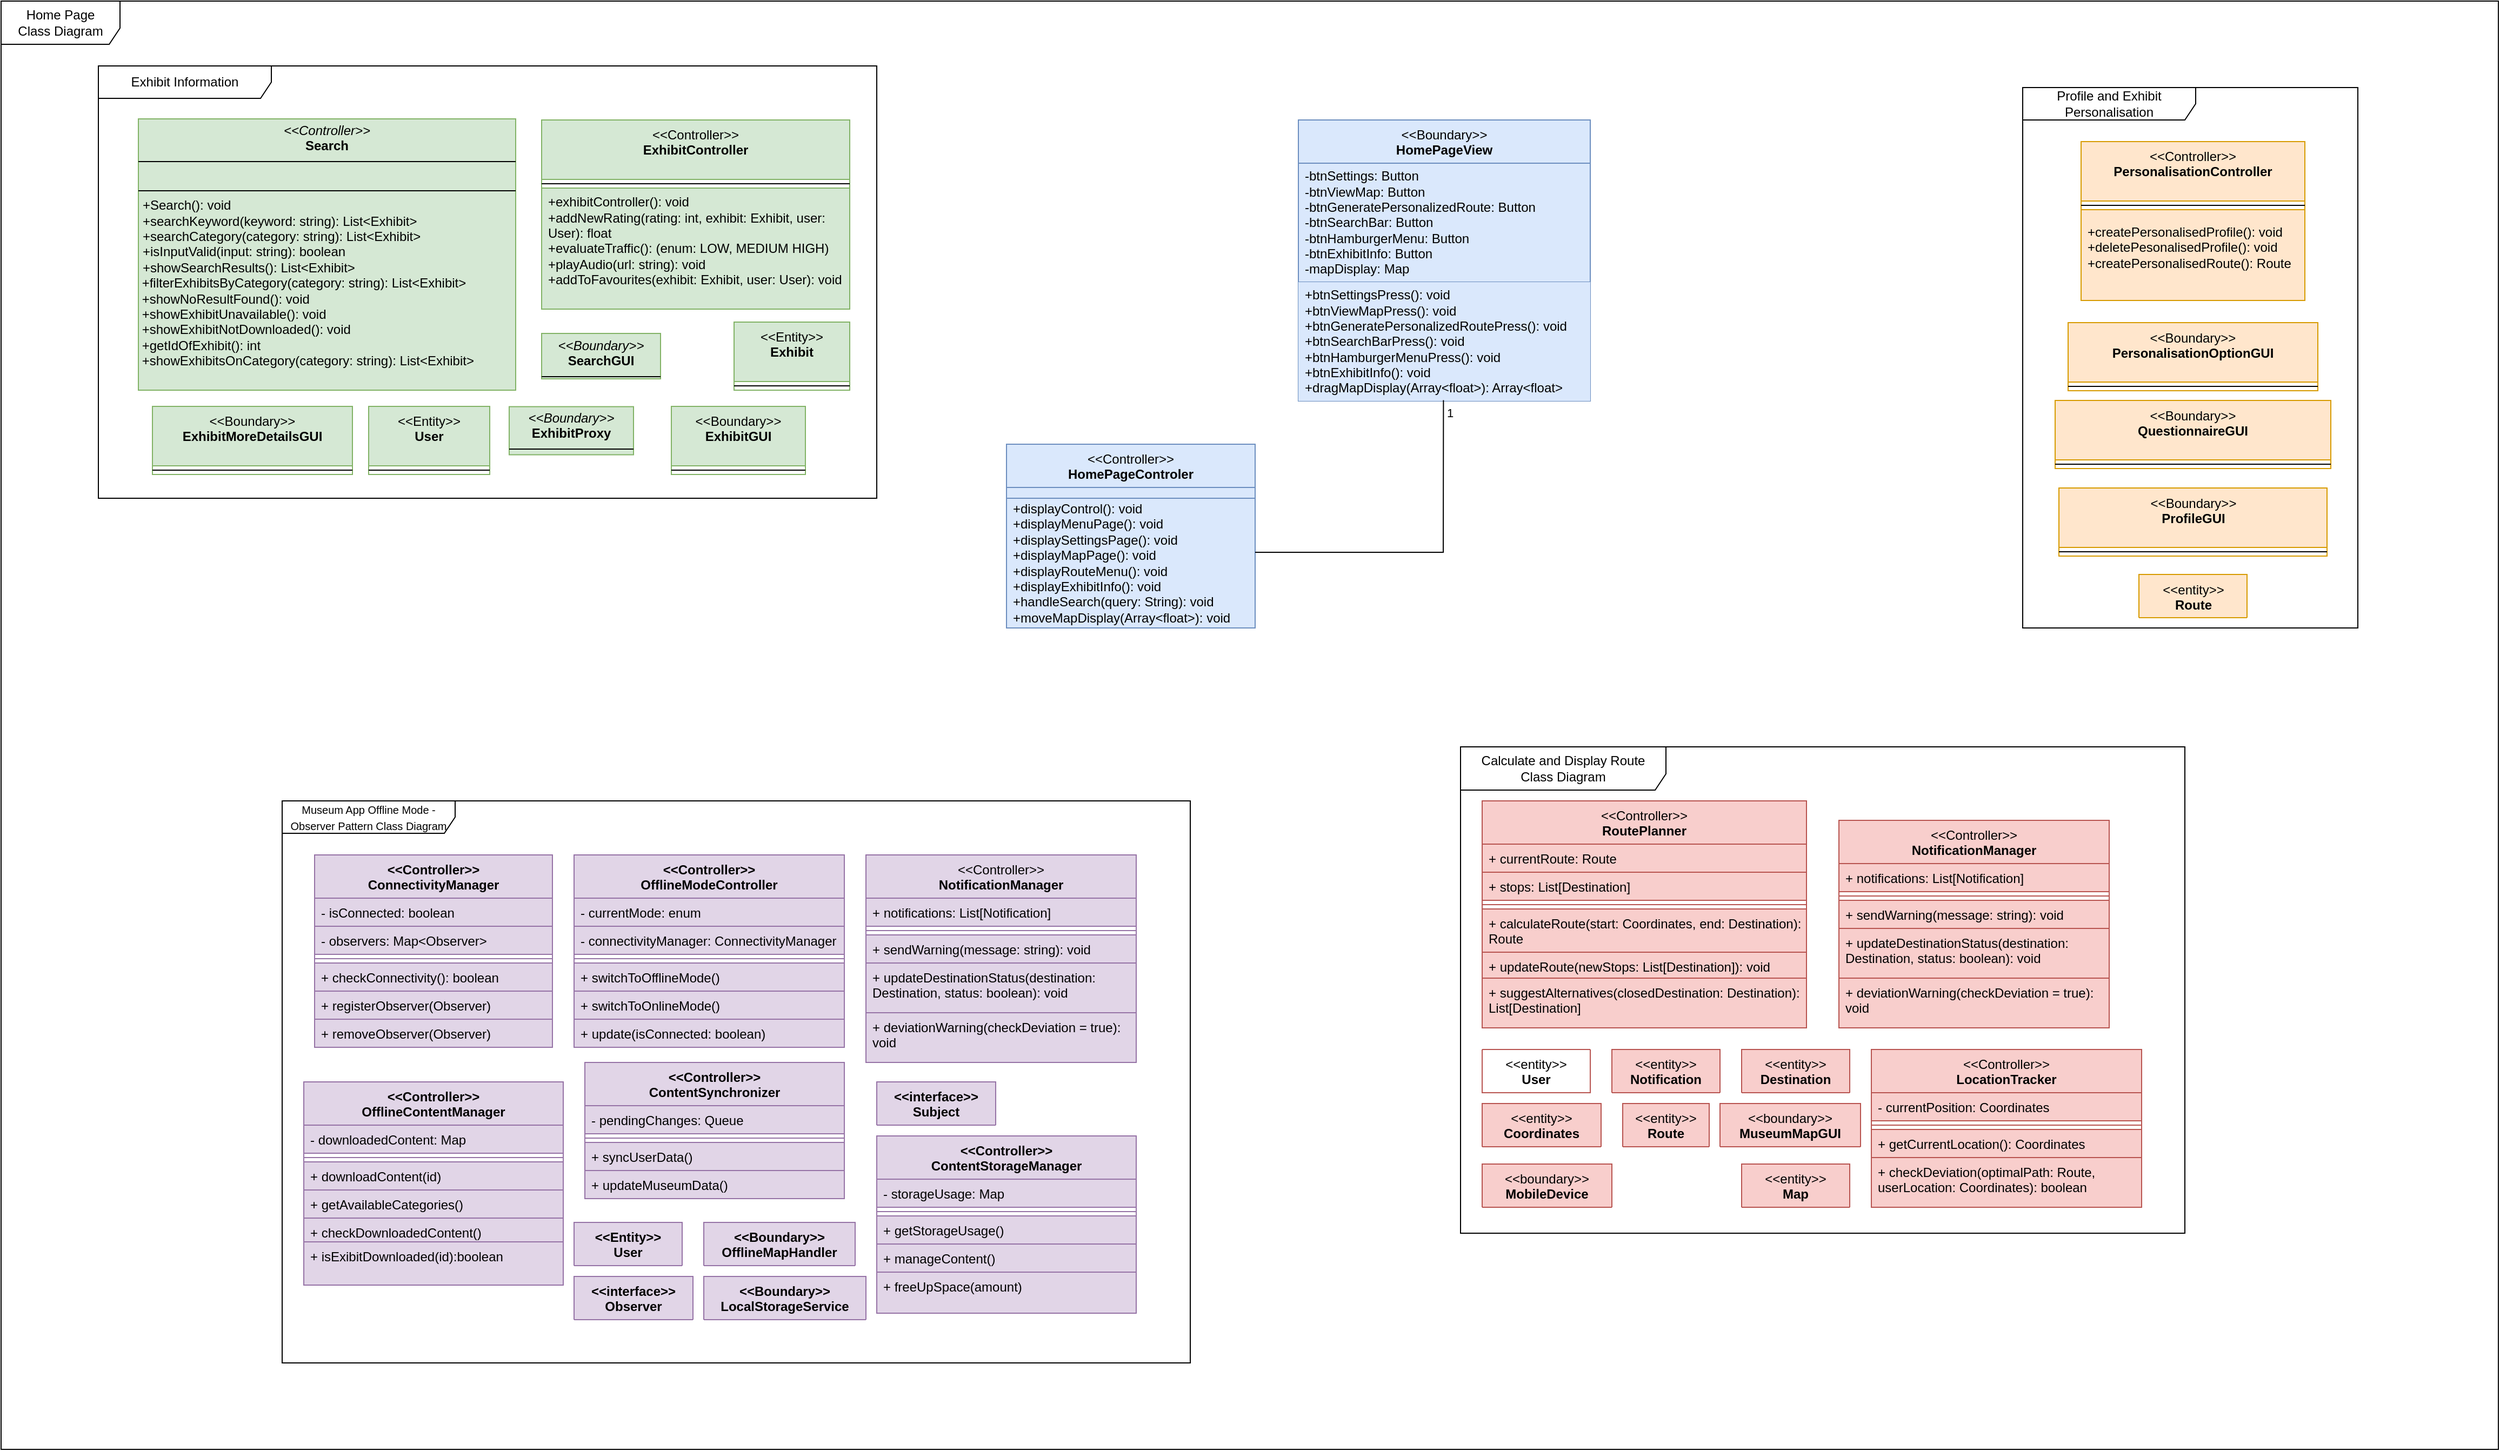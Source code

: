 <mxfile>
    <diagram id="NA8SMDckS1I9ZLGI_7sc" name="Page-1">
        <mxGraphModel dx="1550" dy="1763" grid="1" gridSize="10" guides="1" tooltips="1" connect="1" arrows="1" fold="1" page="1" pageScale="1" pageWidth="850" pageHeight="1100" background="#ffffff" math="0" shadow="0">
            <root>
                <mxCell id="0"/>
                <mxCell id="1" parent="0"/>
                <mxCell id="2" value="&amp;lt;&amp;lt;Boundary&amp;gt;&amp;gt;&lt;br&gt;&lt;b&gt;HomePageView&lt;/b&gt;" style="swimlane;fontStyle=0;align=center;verticalAlign=top;childLayout=stackLayout;horizontal=1;startSize=40;horizontalStack=0;resizeParent=1;resizeParentMax=0;resizeLast=0;collapsible=0;marginBottom=0;html=1;whiteSpace=wrap;fillColor=#dae8fc;strokeColor=#6c8ebf;swimlaneFillColor=none;gradientColor=none;fillStyle=auto;" parent="1" vertex="1">
                    <mxGeometry x="2060" y="160" width="270" height="260" as="geometry"/>
                </mxCell>
                <mxCell id="3" value="&lt;font style=&quot;color: rgb(0, 0, 0);&quot;&gt;-btnSettings: Button&lt;/font&gt;&lt;div&gt;&lt;font style=&quot;color: rgb(0, 0, 0);&quot;&gt;-btnViewMap: Button&lt;/font&gt;&lt;/div&gt;&lt;div&gt;&lt;font style=&quot;color: rgb(0, 0, 0);&quot;&gt;-btnGeneratePersonalizedRoute: Button&lt;/font&gt;&lt;/div&gt;&lt;div&gt;&lt;font style=&quot;color: rgb(0, 0, 0);&quot;&gt;-btnSearchBar: Button&lt;/font&gt;&lt;/div&gt;&lt;div&gt;&lt;font style=&quot;color: rgb(0, 0, 0);&quot;&gt;-btnHamburgerMenu: Button&lt;/font&gt;&lt;/div&gt;&lt;div&gt;&lt;font style=&quot;color: rgb(0, 0, 0);&quot;&gt;-btnExhibitInfo: Button&lt;/font&gt;&lt;/div&gt;&lt;div&gt;&lt;font style=&quot;color: rgb(0, 0, 0);&quot;&gt;-mapDisplay: Map&lt;/font&gt;&lt;/div&gt;" style="text;html=1;strokeColor=#6c8ebf;fillColor=#dae8fc;align=left;verticalAlign=middle;spacingLeft=4;spacingRight=4;overflow=hidden;rotatable=0;points=[[0,0.5],[1,0.5]];portConstraint=eastwest;whiteSpace=wrap;swimlaneFillColor=none;gradientColor=none;fillStyle=auto;" parent="2" vertex="1">
                    <mxGeometry y="40" width="270" height="110" as="geometry"/>
                </mxCell>
                <mxCell id="4" value="&lt;span&gt;&lt;font style=&quot;color: rgb(0, 0, 0);&quot;&gt;+btnSettingsPress(): void&lt;/font&gt;&lt;/span&gt;&lt;div&gt;&lt;font style=&quot;color: rgb(0, 0, 0);&quot;&gt;+btnViewMapPress(): void&lt;/font&gt;&lt;/div&gt;&lt;div&gt;&lt;font style=&quot;color: rgb(0, 0, 0);&quot;&gt;+btnGeneratePersonalizedRoutePress(): void&lt;/font&gt;&lt;/div&gt;&lt;div&gt;&lt;font style=&quot;color: rgb(0, 0, 0);&quot;&gt;+btnSearchBar&lt;span style=&quot;background-color: transparent;&quot;&gt;Press(): void&lt;/span&gt;&lt;/font&gt;&lt;/div&gt;&lt;div&gt;&lt;font style=&quot;color: rgb(0, 0, 0);&quot;&gt;+btnHamburgerMenu&lt;span style=&quot;background-color: transparent;&quot;&gt;Press(): void&lt;/span&gt;&lt;/font&gt;&lt;/div&gt;&lt;div&gt;&lt;span style=&quot;background-color: transparent;&quot;&gt;&lt;font style=&quot;color: rgb(0, 0, 0);&quot;&gt;+btnExhibitInfo(): void&lt;/font&gt;&lt;/span&gt;&lt;/div&gt;&lt;div&gt;&lt;font style=&quot;color: rgb(0, 0, 0);&quot;&gt;&lt;span style=&quot;background-color: transparent; box-shadow: none !important;&quot;&gt;+&lt;/span&gt;&lt;span style=&quot;background-color: transparent; box-shadow: none !important;&quot;&gt;&lt;font&gt;dragMapDisplay&lt;/font&gt;&lt;/span&gt;&lt;span style=&quot;background-color: transparent; box-shadow: none !important;&quot;&gt;(&lt;/span&gt;&lt;span style=&quot;background-color: transparent; box-shadow: none !important;&quot;&gt;Array&amp;lt;float&amp;gt;&lt;/span&gt;&lt;span style=&quot;background-color: transparent; box-shadow: none !important;&quot;&gt;): Array&amp;lt;float&amp;gt;&lt;/span&gt;&lt;/font&gt;&lt;/div&gt;" style="text;html=1;strokeColor=none;fillColor=#dae8fc;align=left;verticalAlign=middle;spacingLeft=4;spacingRight=4;overflow=hidden;rotatable=0;points=[[0,0.5],[1,0.5]];portConstraint=eastwest;whiteSpace=wrap;swimlaneFillColor=none;gradientColor=none;fillStyle=auto;" parent="2" vertex="1">
                    <mxGeometry y="150" width="270" height="110" as="geometry"/>
                </mxCell>
                <mxCell id="5" value="&lt;font style=&quot;color: rgb(0, 0, 0);&quot;&gt;&amp;lt;&amp;lt;Controller&amp;gt;&amp;gt;&lt;br&gt;&lt;b&gt;HomePageControler&lt;/b&gt;&lt;/font&gt;" style="swimlane;fontStyle=0;align=center;verticalAlign=top;childLayout=stackLayout;horizontal=1;startSize=40;horizontalStack=0;resizeParent=1;resizeParentMax=0;resizeLast=0;collapsible=0;marginBottom=0;html=1;whiteSpace=wrap;fillColor=#dae8fc;strokeColor=#6c8ebf;swimlaneFillColor=none;gradientColor=none;fillStyle=auto;" parent="1" vertex="1">
                    <mxGeometry x="1790" y="460" width="230" height="170" as="geometry"/>
                </mxCell>
                <mxCell id="6" value="" style="text;html=1;strokeColor=#6c8ebf;fillColor=#dae8fc;align=left;verticalAlign=middle;spacingLeft=4;spacingRight=4;overflow=hidden;rotatable=0;points=[[0,0.5],[1,0.5]];portConstraint=eastwest;whiteSpace=wrap;swimlaneFillColor=none;gradientColor=none;fillStyle=auto;" parent="5" vertex="1">
                    <mxGeometry y="40" width="230" height="10" as="geometry"/>
                </mxCell>
                <mxCell id="7" value="&lt;div&gt;&lt;font style=&quot;color: rgb(0, 0, 0);&quot;&gt;+displayControl(): void&lt;/font&gt;&lt;/div&gt;&lt;font style=&quot;color: rgb(0, 0, 0);&quot;&gt;+displayMenuPage(): void&lt;/font&gt;&lt;div&gt;&lt;font style=&quot;color: rgb(0, 0, 0);&quot;&gt;+displaySettingsPage(): void&lt;/font&gt;&lt;/div&gt;&lt;div&gt;&lt;font style=&quot;color: rgb(0, 0, 0);&quot;&gt;+displayMapPage(): void&lt;/font&gt;&lt;/div&gt;&lt;div&gt;&lt;font style=&quot;color: rgb(0, 0, 0);&quot;&gt;+displayRouteMenu(): void&lt;/font&gt;&lt;/div&gt;&lt;div&gt;&lt;font style=&quot;color: rgb(0, 0, 0);&quot;&gt;+displayExhibitInfo(): void&lt;/font&gt;&lt;/div&gt;&lt;div&gt;&lt;font style=&quot;color: rgb(0, 0, 0);&quot;&gt;+handleSearch(query: String): void&lt;/font&gt;&lt;/div&gt;&lt;div&gt;&lt;font style=&quot;color: rgb(0, 0, 0);&quot;&gt;+moveMapDisplay(Array&amp;lt;float&amp;gt;): void&lt;/font&gt;&lt;/div&gt;" style="text;html=1;strokeColor=#6c8ebf;fillColor=#dae8fc;align=left;verticalAlign=middle;spacingLeft=4;spacingRight=4;overflow=hidden;rotatable=0;points=[[0,0.5],[1,0.5]];portConstraint=eastwest;whiteSpace=wrap;swimlaneFillColor=none;gradientColor=none;fillStyle=auto;" parent="5" vertex="1">
                    <mxGeometry y="50" width="230" height="120" as="geometry"/>
                </mxCell>
                <mxCell id="8" value="" style="endArrow=none;startArrow=none;endFill=0;startFill=0;endSize=8;html=1;verticalAlign=bottom;labelBackgroundColor=none;strokeWidth=1;entryX=0.497;entryY=0.993;entryDx=0;entryDy=0;entryPerimeter=0;strokeColor=default;rounded=0;curved=0;" parent="1" target="4" edge="1">
                    <mxGeometry width="160" relative="1" as="geometry">
                        <mxPoint x="2020" y="560" as="sourcePoint"/>
                        <mxPoint x="2180" y="560" as="targetPoint"/>
                        <Array as="points">
                            <mxPoint x="2194" y="560"/>
                        </Array>
                    </mxGeometry>
                </mxCell>
                <mxCell id="10" value="1" style="edgeLabel;html=1;align=center;verticalAlign=middle;resizable=0;points=[];" parent="8" vertex="1" connectable="0">
                    <mxGeometry x="0.926" y="-1" relative="1" as="geometry">
                        <mxPoint x="5" as="offset"/>
                    </mxGeometry>
                </mxCell>
                <mxCell id="12" value="Home Page&lt;br&gt;&lt;div&gt;Class Diagram&lt;/div&gt;" style="shape=umlFrame;whiteSpace=wrap;html=1;pointerEvents=0;width=110;height=40;" parent="1" vertex="1">
                    <mxGeometry x="860" y="50" width="2310" height="1340" as="geometry"/>
                </mxCell>
                <mxCell id="13" value="&lt;div&gt;&lt;span style=&quot;font-weight: normal;&quot;&gt;&amp;lt;&amp;lt;boundary&amp;gt;&amp;gt;&lt;/span&gt;&lt;/div&gt;MuseumMapGUI" style="swimlane;fontStyle=1;align=center;verticalAlign=top;childLayout=stackLayout;horizontal=1;startSize=40;horizontalStack=0;resizeParent=1;resizeParentMax=0;resizeLast=0;collapsible=1;marginBottom=0;whiteSpace=wrap;html=1;fillColor=#f8cecc;strokeColor=#b85450;" vertex="1" collapsed="1" parent="1">
                    <mxGeometry x="2450" y="1070" width="130" height="40" as="geometry">
                        <mxRectangle x="80" y="486" width="190" height="380" as="alternateBounds"/>
                    </mxGeometry>
                </mxCell>
                <mxCell id="14" value="+ rotationAngle: float" style="text;strokeColor=none;fillColor=none;align=left;verticalAlign=top;spacingLeft=4;spacingRight=4;overflow=hidden;rotatable=0;points=[[0,0.5],[1,0.5]];portConstraint=eastwest;whiteSpace=wrap;html=1;" vertex="1" parent="13">
                    <mxGeometry y="40" width="190" height="26" as="geometry"/>
                </mxCell>
                <mxCell id="15" value="+ zoomLevel: float" style="text;strokeColor=none;fillColor=none;align=left;verticalAlign=top;spacingLeft=4;spacingRight=4;overflow=hidden;rotatable=0;points=[[0,0.5],[1,0.5]];portConstraint=eastwest;whiteSpace=wrap;html=1;" vertex="1" parent="13">
                    <mxGeometry y="66" width="190" height="26" as="geometry"/>
                </mxCell>
                <mxCell id="16" value="" style="line;strokeWidth=1;fillColor=none;align=left;verticalAlign=middle;spacingTop=-1;spacingLeft=3;spacingRight=3;rotatable=0;labelPosition=right;points=[];portConstraint=eastwest;strokeColor=inherit;" vertex="1" parent="13">
                    <mxGeometry y="92" width="190" height="8" as="geometry"/>
                </mxCell>
                <mxCell id="17" value="+ loadMap(mapData: Map): void" style="text;strokeColor=none;fillColor=none;align=left;verticalAlign=top;spacingLeft=4;spacingRight=4;overflow=hidden;rotatable=0;points=[[0,0.5],[1,0.5]];portConstraint=eastwest;whiteSpace=wrap;html=1;" vertex="1" parent="13">
                    <mxGeometry y="100" width="190" height="20" as="geometry"/>
                </mxCell>
                <mxCell id="18" value="+ zoomIn(): void" style="text;strokeColor=none;fillColor=none;align=left;verticalAlign=top;spacingLeft=4;spacingRight=4;overflow=hidden;rotatable=0;points=[[0,0.5],[1,0.5]];portConstraint=eastwest;whiteSpace=wrap;html=1;" vertex="1" parent="13">
                    <mxGeometry y="120" width="190" height="22" as="geometry"/>
                </mxCell>
                <mxCell id="19" value="+ zoomOut(): void" style="text;strokeColor=none;fillColor=none;align=left;verticalAlign=top;spacingLeft=4;spacingRight=4;overflow=hidden;rotatable=0;points=[[0,0.5],[1,0.5]];portConstraint=eastwest;whiteSpace=wrap;html=1;" vertex="1" parent="13">
                    <mxGeometry y="142" width="190" height="26" as="geometry"/>
                </mxCell>
                <mxCell id="20" value="+ rotate(rotationAngle: float): void" style="text;strokeColor=none;fillColor=none;align=left;verticalAlign=top;spacingLeft=4;spacingRight=4;overflow=hidden;rotatable=0;points=[[0,0.5],[1,0.5]];portConstraint=eastwest;whiteSpace=wrap;html=1;" vertex="1" parent="13">
                    <mxGeometry y="168" width="190" height="32" as="geometry"/>
                </mxCell>
                <mxCell id="21" value="+&amp;nbsp;&lt;span style=&quot;color: rgba(0, 0, 0, 0); font-family: monospace; font-size: 0px; text-wrap-mode: nowrap;&quot;&gt;%3CmxGraphModel%3E%3Croot%3E%3CmxCell%20id%3D%220%22%2F%3E%3CmxCell%20id%3D%221%22%20parent%3D%220%22%2F%3E%3CmxCell%20id%3D%222%22%20value%3D%22%2B%26amp%3Bnbsp%3BcalculateRoute(start%3A%20Coordinates%2C%20end%3A%20Destination)%3A%20Route%22%20style%3D%22text%3BstrokeColor%3Dnone%3BfillColor%3Dnone%3Balign%3Dleft%3BverticalAlign%3Dtop%3BspacingLeft%3D4%3BspacingRight%3D4%3Boverflow%3Dhidden%3Brotatable%3D0%3Bpoints%3D%5B%5B0%2C0.5%5D%2C%5B1%2C0.5%5D%5D%3BportConstraint%3Deastwest%3BwhiteSpace%3Dwrap%3Bhtml%3D1%3B%22%20vertex%3D%221%22%20parent%3D%221%22%3E%3CmxGeometry%20x%3D%2250%22%20y%3D%22556%22%20width%3D%22300%22%20height%3D%2240%22%20as%3D%22geometry%22%2F%3E%3C%2FmxCell%3E%3C%2Froot%3E%3C%2FmxGraphModel%3E&lt;/span&gt;&lt;span style=&quot;color: rgba(0, 0, 0, 0); font-family: monospace; font-size: 0px; text-wrap-mode: nowrap;&quot;&gt;%3CmxGraphModel%3E%3Croot%3E%3CmxCell%20id%3D%220%22%2F%3E%3CmxCell%20id%3D%221%22%20parent%3D%220%22%2F%3E%3CmxCell%20id%3D%222%22%20value%3D%22%2B%26amp%3Bnbsp%3BcalculateRoute(start%3A%20Coordinates%2C%20end%3A%20Destination)%3A%20Route%22%20style%3D%22text%3BstrokeColor%3Dnone%3BfillColor%3Dnone%3Balign%3Dleft%3BverticalAlign%3Dtop%3BspacingLeft%3D4%3BspacingRight%3D4%3Boverflow%3Dhidden%3Brotatable%3D0%3Bpoints%3D%5B%5B0%2C0.5%5D%2C%5B1%2C0.5%5D%5D%3BportConstraint%3Deastwest%3BwhiteSpace%3Dwrap%3Bhtml%3D1%3B%22%20vertex%3D%221%22%20parent%3D%221%22%3E%3CmxGeometry%20x%3D%2250%22%20y%3D%22556%22%20width%3D%22300%22%20height%3D%2240%22%20as%3D%22geometry%22%2F%3E%3C%2FmxCell%3E%3C%2Froot%3E%3C%2FmxGraphModel%3E&lt;/span&gt;&lt;span style=&quot;color: rgba(0, 0, 0, 0); font-family: monospace; font-size: 0px; text-wrap-mode: nowrap;&quot;&gt;%3CmxGraphModel%3E%3Croot%3E%3CmxCell%20id%3D%220%22%2F%3E%3CmxCell%20id%3D%221%22%20parent%3D%220%22%2F%3E%3CmxCell%20id%3D%222%22%20value%3D%22%2B%26amp%3Bnbsp%3BcalculateRoute(start%3A%20Coordinates%2C%20end%3A%20Destination)%3A%20Route%22%20style%3D%22text%3BstrokeColor%3Dnone%3BfillColor%3Dnone%3Balign%3Dleft%3BverticalAlign%3Dtop%3BspacingLeft%3D4%3BspacingRight%3D4%3Boverflow%3Dhidden%3Brotatable%3D0%3Bpoints%3D%5B%5B0%2C0.5%5D%2C%5B1%2C0.5%5D%5D%3BportConstraint%3Deastwest%3BwhiteSpace%3Dwrap%3Bhtml%3D1%3B%22%20vertex%3D%221%22%20parent%3D%221%22%3E%3CmxGeometry%20x%3D%2250%22%20y%3D%22556%22%20width%3D%22300%22%20height%3D%2240%22%20as%3D%22geometry%22%2F%3E%3C%2FmxCell%3E%3C%2Froot%3E%3C%2FmxGraphModel%3E&lt;/span&gt;&amp;nbsp;displayRoute(start: Coordinates, end: Destination): void" style="text;strokeColor=none;fillColor=none;align=left;verticalAlign=top;spacingLeft=4;spacingRight=4;overflow=hidden;rotatable=0;points=[[0,0.5],[1,0.5]];portConstraint=eastwest;whiteSpace=wrap;html=1;" vertex="1" parent="13">
                    <mxGeometry y="200" width="190" height="60" as="geometry"/>
                </mxCell>
                <mxCell id="22" value="+&amp;nbsp;displayMap(): void" style="text;strokeColor=none;fillColor=none;align=left;verticalAlign=top;spacingLeft=4;spacingRight=4;overflow=hidden;rotatable=0;points=[[0,0.5],[1,0.5]];portConstraint=eastwest;whiteSpace=wrap;html=1;" vertex="1" parent="13">
                    <mxGeometry y="260" width="190" height="30" as="geometry"/>
                </mxCell>
                <mxCell id="23" value="+ displayEstimatedTime(): void" style="text;strokeColor=none;fillColor=none;align=left;verticalAlign=top;spacingLeft=4;spacingRight=4;overflow=hidden;rotatable=0;points=[[0,0.5],[1,0.5]];portConstraint=eastwest;whiteSpace=wrap;html=1;" vertex="1" parent="13">
                    <mxGeometry y="290" width="190" height="30" as="geometry"/>
                </mxCell>
                <mxCell id="24" value="+ removeRoute(): void" style="text;strokeColor=none;fillColor=none;align=left;verticalAlign=top;spacingLeft=4;spacingRight=4;overflow=hidden;rotatable=0;points=[[0,0.5],[1,0.5]];portConstraint=eastwest;whiteSpace=wrap;html=1;" vertex="1" parent="13">
                    <mxGeometry y="320" width="190" height="30" as="geometry"/>
                </mxCell>
                <mxCell id="25" value="+ troubleshootingSteps(): void" style="text;strokeColor=none;fillColor=none;align=left;verticalAlign=top;spacingLeft=4;spacingRight=4;overflow=hidden;rotatable=0;points=[[0,0.5],[1,0.5]];portConstraint=eastwest;whiteSpace=wrap;html=1;" vertex="1" parent="13">
                    <mxGeometry y="350" width="190" height="30" as="geometry"/>
                </mxCell>
                <mxCell id="26" value="Calculate and Display Route&lt;div&gt;Class Diagram&lt;/div&gt;" style="shape=umlFrame;whiteSpace=wrap;html=1;pointerEvents=0;width=190;height=40;" vertex="1" parent="1">
                    <mxGeometry x="2210" y="740" width="670" height="450" as="geometry"/>
                </mxCell>
                <mxCell id="27" value="&lt;div&gt;&lt;span style=&quot;font-weight: normal;&quot;&gt;&amp;lt;&amp;lt;boundary&amp;gt;&amp;gt;&lt;/span&gt;&lt;/div&gt;MobileDevice" style="swimlane;fontStyle=1;align=center;verticalAlign=top;childLayout=stackLayout;horizontal=1;startSize=40;horizontalStack=0;resizeParent=1;resizeParentMax=0;resizeLast=0;collapsible=1;marginBottom=0;whiteSpace=wrap;html=1;fillColor=#f8cecc;strokeColor=#b85450;" vertex="1" collapsed="1" parent="1">
                    <mxGeometry x="2230" y="1126" width="120" height="40" as="geometry">
                        <mxRectangle x="70" y="200" width="190" height="100" as="alternateBounds"/>
                    </mxGeometry>
                </mxCell>
                <mxCell id="28" value="- gpsSignal: boolean" style="text;strokeColor=none;fillColor=none;align=left;verticalAlign=top;spacingLeft=4;spacingRight=4;overflow=hidden;rotatable=0;points=[[0,0.5],[1,0.5]];portConstraint=eastwest;whiteSpace=wrap;html=1;" vertex="1" parent="27">
                    <mxGeometry y="40" width="190" height="26" as="geometry"/>
                </mxCell>
                <mxCell id="29" value="" style="line;strokeWidth=1;fillColor=none;align=left;verticalAlign=middle;spacingTop=-1;spacingLeft=3;spacingRight=3;rotatable=0;labelPosition=right;points=[];portConstraint=eastwest;strokeColor=inherit;" vertex="1" parent="27">
                    <mxGeometry y="66" width="190" height="8" as="geometry"/>
                </mxCell>
                <mxCell id="30" value="+ getGPSlocation(): Coordinates" style="text;strokeColor=none;fillColor=none;align=left;verticalAlign=top;spacingLeft=4;spacingRight=4;overflow=hidden;rotatable=0;points=[[0,0.5],[1,0.5]];portConstraint=eastwest;whiteSpace=wrap;html=1;" vertex="1" parent="27">
                    <mxGeometry y="74" width="190" height="26" as="geometry"/>
                </mxCell>
                <mxCell id="31" value="&lt;div&gt;&lt;span style=&quot;font-weight: normal;&quot;&gt;&amp;lt;&amp;lt;entity&amp;gt;&amp;gt;&lt;/span&gt;&lt;/div&gt;User" style="swimlane;fontStyle=1;align=center;verticalAlign=top;childLayout=stackLayout;horizontal=1;startSize=0;horizontalStack=0;resizeParent=1;resizeParentMax=0;resizeLast=0;collapsible=1;marginBottom=0;whiteSpace=wrap;html=1;fillColor=#f8cecc;strokeColor=#b85450;" vertex="1" collapsed="1" parent="1">
                    <mxGeometry x="2230" y="1020" width="100" height="40" as="geometry">
                        <mxRectangle x="500" y="890" width="290" height="570" as="alternateBounds"/>
                    </mxGeometry>
                </mxCell>
                <mxCell id="32" value="- id: int" style="text;strokeColor=none;fillColor=none;align=left;verticalAlign=top;spacingLeft=4;spacingRight=4;overflow=hidden;rotatable=0;points=[[0,0.5],[1,0.5]];portConstraint=eastwest;whiteSpace=wrap;html=1;" vertex="1" parent="31">
                    <mxGeometry y="40" width="290" height="26" as="geometry"/>
                </mxCell>
                <mxCell id="33" value="+ name: String" style="text;strokeColor=none;fillColor=none;align=left;verticalAlign=top;spacingLeft=4;spacingRight=4;overflow=hidden;rotatable=0;points=[[0,0.5],[1,0.5]];portConstraint=eastwest;whiteSpace=wrap;html=1;" vertex="1" parent="31">
                    <mxGeometry y="66" width="290" height="26" as="geometry"/>
                </mxCell>
                <mxCell id="34" value="+ averageSpeed: float" style="text;strokeColor=none;fillColor=none;align=left;verticalAlign=top;spacingLeft=4;spacingRight=4;overflow=hidden;rotatable=0;points=[[0,0.5],[1,0.5]];portConstraint=eastwest;whiteSpace=wrap;html=1;" vertex="1" parent="31">
                    <mxGeometry y="92" width="290" height="26" as="geometry"/>
                </mxCell>
                <mxCell id="35" value="" style="line;strokeWidth=1;fillColor=none;align=left;verticalAlign=middle;spacingTop=-1;spacingLeft=3;spacingRight=3;rotatable=0;labelPosition=right;points=[];portConstraint=eastwest;strokeColor=inherit;" vertex="1" parent="31">
                    <mxGeometry y="118" width="290" height="8" as="geometry"/>
                </mxCell>
                <mxCell id="36" value="+ User(id: int, name: String, averageSpeed: float): void" style="text;strokeColor=none;fillColor=none;align=left;verticalAlign=top;spacingLeft=4;spacingRight=4;overflow=hidden;rotatable=0;points=[[0,0.5],[1,0.5]];portConstraint=eastwest;whiteSpace=wrap;html=1;" vertex="1" parent="31">
                    <mxGeometry y="126" width="290" height="34" as="geometry"/>
                </mxCell>
                <mxCell id="37" value="+ getId(): int" style="text;strokeColor=none;fillColor=none;align=left;verticalAlign=top;spacingLeft=4;spacingRight=4;overflow=hidden;rotatable=0;points=[[0,0.5],[1,0.5]];portConstraint=eastwest;whiteSpace=wrap;html=1;" vertex="1" parent="31">
                    <mxGeometry y="160" width="290" height="34" as="geometry"/>
                </mxCell>
                <mxCell id="38" value="+ getName(): String" style="text;strokeColor=none;fillColor=none;align=left;verticalAlign=top;spacingLeft=4;spacingRight=4;overflow=hidden;rotatable=0;points=[[0,0.5],[1,0.5]];portConstraint=eastwest;whiteSpace=wrap;html=1;" vertex="1" parent="31">
                    <mxGeometry y="194" width="290" height="34" as="geometry"/>
                </mxCell>
                <mxCell id="39" value="+ getAverageSpeed(): float" style="text;strokeColor=none;fillColor=none;align=left;verticalAlign=top;spacingLeft=4;spacingRight=4;overflow=hidden;rotatable=0;points=[[0,0.5],[1,0.5]];portConstraint=eastwest;whiteSpace=wrap;html=1;" vertex="1" parent="31">
                    <mxGeometry y="228" width="290" height="34" as="geometry"/>
                </mxCell>
                <mxCell id="40" value="+ setId(id: int): void" style="text;strokeColor=none;fillColor=none;align=left;verticalAlign=top;spacingLeft=4;spacingRight=4;overflow=hidden;rotatable=0;points=[[0,0.5],[1,0.5]];portConstraint=eastwest;whiteSpace=wrap;html=1;" vertex="1" parent="31">
                    <mxGeometry y="262" width="290" height="34" as="geometry"/>
                </mxCell>
                <mxCell id="41" value="+ setName(name: String): void" style="text;strokeColor=none;fillColor=none;align=left;verticalAlign=top;spacingLeft=4;spacingRight=4;overflow=hidden;rotatable=0;points=[[0,0.5],[1,0.5]];portConstraint=eastwest;whiteSpace=wrap;html=1;" vertex="1" parent="31">
                    <mxGeometry y="296" width="290" height="34" as="geometry"/>
                </mxCell>
                <mxCell id="42" value="+ setAverageSpeed(averageSpeed: float): void" style="text;strokeColor=none;fillColor=none;align=left;verticalAlign=top;spacingLeft=4;spacingRight=4;overflow=hidden;rotatable=0;points=[[0,0.5],[1,0.5]];portConstraint=eastwest;whiteSpace=wrap;html=1;" vertex="1" parent="31">
                    <mxGeometry y="330" width="290" height="34" as="geometry"/>
                </mxCell>
                <mxCell id="43" value="+ selectDestination(destination: Destination): void" style="text;strokeColor=none;fillColor=none;align=left;verticalAlign=top;spacingLeft=4;spacingRight=4;overflow=hidden;rotatable=0;points=[[0,0.5],[1,0.5]];portConstraint=eastwest;whiteSpace=wrap;html=1;" vertex="1" parent="31">
                    <mxGeometry y="364" width="290" height="34" as="geometry"/>
                </mxCell>
                <mxCell id="44" value="+ modifyRoute(newStops: List[Destination]): void" style="text;strokeColor=none;fillColor=none;align=left;verticalAlign=top;spacingLeft=4;spacingRight=4;overflow=hidden;rotatable=0;points=[[0,0.5],[1,0.5]];portConstraint=eastwest;whiteSpace=wrap;html=1;" vertex="1" parent="31">
                    <mxGeometry y="398" width="290" height="34" as="geometry"/>
                </mxCell>
                <mxCell id="45" value="+ startRoute(): void" style="text;strokeColor=none;fillColor=none;align=left;verticalAlign=top;spacingLeft=4;spacingRight=4;overflow=hidden;rotatable=0;points=[[0,0.5],[1,0.5]];portConstraint=eastwest;whiteSpace=wrap;html=1;" vertex="1" parent="31">
                    <mxGeometry y="432" width="290" height="34" as="geometry"/>
                </mxCell>
                <mxCell id="46" value="+ Navigate(start: currentLocation, end: List[Destination]): void" style="text;strokeColor=none;fillColor=none;align=left;verticalAlign=top;spacingLeft=4;spacingRight=4;overflow=hidden;rotatable=0;points=[[0,0.5],[1,0.5]];portConstraint=eastwest;whiteSpace=wrap;html=1;" vertex="1" parent="31">
                    <mxGeometry y="466" width="290" height="44" as="geometry"/>
                </mxCell>
                <mxCell id="47" value="+ cancelRoute(): void" style="text;strokeColor=none;fillColor=none;align=left;verticalAlign=top;spacingLeft=4;spacingRight=4;overflow=hidden;rotatable=0;points=[[0,0.5],[1,0.5]];portConstraint=eastwest;whiteSpace=wrap;html=1;" vertex="1" parent="31">
                    <mxGeometry y="510" width="290" height="30" as="geometry"/>
                </mxCell>
                <mxCell id="48" value="+ createPersonalisedRoute(): void" style="text;strokeColor=none;fillColor=none;align=left;verticalAlign=top;spacingLeft=4;spacingRight=4;overflow=hidden;rotatable=0;points=[[0,0.5],[1,0.5]];portConstraint=eastwest;whiteSpace=wrap;html=1;" vertex="1" parent="31">
                    <mxGeometry y="540" width="290" height="30" as="geometry"/>
                </mxCell>
                <mxCell id="49" value="&lt;div&gt;&lt;span style=&quot;font-weight: normal;&quot;&gt;&amp;lt;&amp;lt;entity&amp;gt;&amp;gt;&lt;/span&gt;&lt;/div&gt;Destination" style="swimlane;fontStyle=1;align=center;verticalAlign=top;childLayout=stackLayout;horizontal=1;startSize=40;horizontalStack=0;resizeParent=1;resizeParentMax=0;resizeLast=0;collapsible=1;marginBottom=0;whiteSpace=wrap;html=1;fillColor=#f8cecc;strokeColor=#b85450;" vertex="1" collapsed="1" parent="1">
                    <mxGeometry x="2470" y="1020" width="100" height="40" as="geometry">
                        <mxRectangle x="1140" y="830" width="320" height="596" as="alternateBounds"/>
                    </mxGeometry>
                </mxCell>
                <mxCell id="50" value="+ name: String" style="text;strokeColor=none;fillColor=none;align=left;verticalAlign=top;spacingLeft=4;spacingRight=4;overflow=hidden;rotatable=0;points=[[0,0.5],[1,0.5]];portConstraint=eastwest;whiteSpace=wrap;html=1;" vertex="1" parent="49">
                    <mxGeometry y="40" width="320" height="26" as="geometry"/>
                </mxCell>
                <mxCell id="51" value="+ coordinates: Coordinates" style="text;strokeColor=none;fillColor=none;align=left;verticalAlign=top;spacingLeft=4;spacingRight=4;overflow=hidden;rotatable=0;points=[[0,0.5],[1,0.5]];portConstraint=eastwest;whiteSpace=wrap;html=1;" vertex="1" parent="49">
                    <mxGeometry y="66" width="320" height="26" as="geometry"/>
                </mxCell>
                <mxCell id="52" value="+ availability: boolean" style="text;strokeColor=none;fillColor=none;align=left;verticalAlign=top;spacingLeft=4;spacingRight=4;overflow=hidden;rotatable=0;points=[[0,0.5],[1,0.5]];portConstraint=eastwest;whiteSpace=wrap;html=1;" vertex="1" parent="49">
                    <mxGeometry y="92" width="320" height="26" as="geometry"/>
                </mxCell>
                <mxCell id="53" value="+ information: String" style="text;strokeColor=none;fillColor=none;align=left;verticalAlign=top;spacingLeft=4;spacingRight=4;overflow=hidden;rotatable=0;points=[[0,0.5],[1,0.5]];portConstraint=eastwest;whiteSpace=wrap;html=1;" vertex="1" parent="49">
                    <mxGeometry y="118" width="320" height="26" as="geometry"/>
                </mxCell>
                <mxCell id="54" value="" style="line;strokeWidth=1;fillColor=none;align=left;verticalAlign=middle;spacingTop=-1;spacingLeft=3;spacingRight=3;rotatable=0;labelPosition=right;points=[];portConstraint=eastwest;strokeColor=inherit;" vertex="1" parent="49">
                    <mxGeometry y="144" width="320" height="8" as="geometry"/>
                </mxCell>
                <mxCell id="55" value="&lt;div&gt;+ Destination(name: String, coordinates: Coordinates, availability: boolean, information: String): void&lt;/div&gt;&lt;div&gt;&lt;br&gt;&lt;/div&gt;" style="text;strokeColor=none;fillColor=none;align=left;verticalAlign=top;spacingLeft=4;spacingRight=4;overflow=hidden;rotatable=0;points=[[0,0.5],[1,0.5]];portConstraint=eastwest;whiteSpace=wrap;html=1;" vertex="1" parent="49">
                    <mxGeometry y="152" width="320" height="38" as="geometry"/>
                </mxCell>
                <mxCell id="56" value="&lt;div&gt;+ getName(): String&lt;/div&gt;" style="text;strokeColor=none;fillColor=none;align=left;verticalAlign=top;spacingLeft=4;spacingRight=4;overflow=hidden;rotatable=0;points=[[0,0.5],[1,0.5]];portConstraint=eastwest;whiteSpace=wrap;html=1;" vertex="1" parent="49">
                    <mxGeometry y="190" width="320" height="38" as="geometry"/>
                </mxCell>
                <mxCell id="57" value="&lt;div&gt;+ getCoordinates(): Coordinates&lt;/div&gt;" style="text;strokeColor=none;fillColor=none;align=left;verticalAlign=top;spacingLeft=4;spacingRight=4;overflow=hidden;rotatable=0;points=[[0,0.5],[1,0.5]];portConstraint=eastwest;whiteSpace=wrap;html=1;" vertex="1" parent="49">
                    <mxGeometry y="228" width="320" height="38" as="geometry"/>
                </mxCell>
                <mxCell id="58" value="&lt;div&gt;+ isAvailable(): boolean&lt;/div&gt;" style="text;strokeColor=none;fillColor=none;align=left;verticalAlign=top;spacingLeft=4;spacingRight=4;overflow=hidden;rotatable=0;points=[[0,0.5],[1,0.5]];portConstraint=eastwest;whiteSpace=wrap;html=1;" vertex="1" parent="49">
                    <mxGeometry y="266" width="320" height="38" as="geometry"/>
                </mxCell>
                <mxCell id="59" value="&lt;div&gt;+ getInformation(): String&lt;/div&gt;" style="text;strokeColor=none;fillColor=none;align=left;verticalAlign=top;spacingLeft=4;spacingRight=4;overflow=hidden;rotatable=0;points=[[0,0.5],[1,0.5]];portConstraint=eastwest;whiteSpace=wrap;html=1;" vertex="1" parent="49">
                    <mxGeometry y="304" width="320" height="38" as="geometry"/>
                </mxCell>
                <mxCell id="60" value="&lt;div&gt;+ setName(name: String): void&lt;/div&gt;" style="text;strokeColor=none;fillColor=none;align=left;verticalAlign=top;spacingLeft=4;spacingRight=4;overflow=hidden;rotatable=0;points=[[0,0.5],[1,0.5]];portConstraint=eastwest;whiteSpace=wrap;html=1;" vertex="1" parent="49">
                    <mxGeometry y="342" width="320" height="38" as="geometry"/>
                </mxCell>
                <mxCell id="61" value="&lt;div&gt;+ setCoordinates(coordinates: Coordinates): void&lt;/div&gt;" style="text;strokeColor=none;fillColor=none;align=left;verticalAlign=top;spacingLeft=4;spacingRight=4;overflow=hidden;rotatable=0;points=[[0,0.5],[1,0.5]];portConstraint=eastwest;whiteSpace=wrap;html=1;" vertex="1" parent="49">
                    <mxGeometry y="380" width="320" height="38" as="geometry"/>
                </mxCell>
                <mxCell id="62" value="+ setAvailability(availability: boolean): void" style="text;strokeColor=none;fillColor=none;align=left;verticalAlign=top;spacingLeft=4;spacingRight=4;overflow=hidden;rotatable=0;points=[[0,0.5],[1,0.5]];portConstraint=eastwest;whiteSpace=wrap;html=1;" vertex="1" parent="49">
                    <mxGeometry y="418" width="320" height="38" as="geometry"/>
                </mxCell>
                <mxCell id="63" value="&lt;div&gt;+ setInformation(information: String): void&lt;/div&gt;" style="text;strokeColor=none;fillColor=none;align=left;verticalAlign=top;spacingLeft=4;spacingRight=4;overflow=hidden;rotatable=0;points=[[0,0.5],[1,0.5]];portConstraint=eastwest;whiteSpace=wrap;html=1;" vertex="1" parent="49">
                    <mxGeometry y="456" width="320" height="38" as="geometry"/>
                </mxCell>
                <mxCell id="64" value="+ checkAvailability(): boolean" style="text;strokeColor=none;fillColor=none;align=left;verticalAlign=top;spacingLeft=4;spacingRight=4;overflow=hidden;rotatable=0;points=[[0,0.5],[1,0.5]];portConstraint=eastwest;whiteSpace=wrap;html=1;" vertex="1" parent="49">
                    <mxGeometry y="494" width="320" height="34" as="geometry"/>
                </mxCell>
                <mxCell id="65" value="+ suggestAlternativeTimes(): List[TimeSlot]" style="text;strokeColor=none;fillColor=none;align=left;verticalAlign=top;spacingLeft=4;spacingRight=4;overflow=hidden;rotatable=0;points=[[0,0.5],[1,0.5]];portConstraint=eastwest;whiteSpace=wrap;html=1;" vertex="1" parent="49">
                    <mxGeometry y="528" width="320" height="34" as="geometry"/>
                </mxCell>
                <mxCell id="66" value="+&amp;nbsp;getExhibitInfo(): String" style="text;strokeColor=none;fillColor=none;align=left;verticalAlign=top;spacingLeft=4;spacingRight=4;overflow=hidden;rotatable=0;points=[[0,0.5],[1,0.5]];portConstraint=eastwest;whiteSpace=wrap;html=1;" vertex="1" parent="49">
                    <mxGeometry y="562" width="320" height="34" as="geometry"/>
                </mxCell>
                <mxCell id="67" value="&lt;div&gt;&lt;span style=&quot;font-weight: normal;&quot;&gt;&amp;lt;&amp;lt;entity&amp;gt;&amp;gt;&lt;/span&gt;&lt;/div&gt;Route" style="swimlane;fontStyle=1;align=center;verticalAlign=top;childLayout=stackLayout;horizontal=1;startSize=40;horizontalStack=0;resizeParent=1;resizeParentMax=0;resizeLast=0;collapsible=1;marginBottom=0;whiteSpace=wrap;html=1;fillColor=#f8cecc;strokeColor=#b85450;" vertex="1" collapsed="1" parent="1">
                    <mxGeometry x="2360" y="1070" width="80" height="40" as="geometry">
                        <mxRectangle x="670" y="1470" width="330" height="310" as="alternateBounds"/>
                    </mxGeometry>
                </mxCell>
                <mxCell id="68" value="+ path: List[Coordinates]" style="text;strokeColor=none;fillColor=none;align=left;verticalAlign=top;spacingLeft=4;spacingRight=4;overflow=hidden;rotatable=0;points=[[0,0.5],[1,0.5]];portConstraint=eastwest;whiteSpace=wrap;html=1;" vertex="1" parent="67">
                    <mxGeometry y="40" width="330" height="26" as="geometry"/>
                </mxCell>
                <mxCell id="69" value="+ estimatedTime: float" style="text;strokeColor=none;fillColor=none;align=left;verticalAlign=top;spacingLeft=4;spacingRight=4;overflow=hidden;rotatable=0;points=[[0,0.5],[1,0.5]];portConstraint=eastwest;whiteSpace=wrap;html=1;" vertex="1" parent="67">
                    <mxGeometry y="66" width="330" height="26" as="geometry"/>
                </mxCell>
                <mxCell id="70" value="" style="line;strokeWidth=1;fillColor=none;align=left;verticalAlign=middle;spacingTop=-1;spacingLeft=3;spacingRight=3;rotatable=0;labelPosition=right;points=[];portConstraint=eastwest;strokeColor=inherit;" vertex="1" parent="67">
                    <mxGeometry y="92" width="330" height="8" as="geometry"/>
                </mxCell>
                <mxCell id="71" value="+ Route(estimatedTime: float, path: List&amp;lt;Coordinates&amp;gt;): void" style="text;strokeColor=none;fillColor=none;align=left;verticalAlign=top;spacingLeft=4;spacingRight=4;overflow=hidden;rotatable=0;points=[[0,0.5],[1,0.5]];portConstraint=eastwest;whiteSpace=wrap;html=1;" vertex="1" parent="67">
                    <mxGeometry y="100" width="330" height="30" as="geometry"/>
                </mxCell>
                <mxCell id="72" value="+ getPath(): List&amp;lt;Coordinates&amp;gt;" style="text;strokeColor=none;fillColor=none;align=left;verticalAlign=top;spacingLeft=4;spacingRight=4;overflow=hidden;rotatable=0;points=[[0,0.5],[1,0.5]];portConstraint=eastwest;whiteSpace=wrap;html=1;" vertex="1" parent="67">
                    <mxGeometry y="130" width="330" height="30" as="geometry"/>
                </mxCell>
                <mxCell id="73" value="+ getEstimatedTime(): float" style="text;strokeColor=none;fillColor=none;align=left;verticalAlign=top;spacingLeft=4;spacingRight=4;overflow=hidden;rotatable=0;points=[[0,0.5],[1,0.5]];portConstraint=eastwest;whiteSpace=wrap;html=1;" vertex="1" parent="67">
                    <mxGeometry y="160" width="330" height="30" as="geometry"/>
                </mxCell>
                <mxCell id="74" value="+ setPath(path: List&amp;lt;Coordinates&amp;gt;): void" style="text;strokeColor=none;fillColor=none;align=left;verticalAlign=top;spacingLeft=4;spacingRight=4;overflow=hidden;rotatable=0;points=[[0,0.5],[1,0.5]];portConstraint=eastwest;whiteSpace=wrap;html=1;" vertex="1" parent="67">
                    <mxGeometry y="190" width="330" height="30" as="geometry"/>
                </mxCell>
                <mxCell id="75" value="+ setEstimatedTime(estimatedTime: float): void" style="text;strokeColor=none;fillColor=none;align=left;verticalAlign=top;spacingLeft=4;spacingRight=4;overflow=hidden;rotatable=0;points=[[0,0.5],[1,0.5]];portConstraint=eastwest;whiteSpace=wrap;html=1;" vertex="1" parent="67">
                    <mxGeometry y="220" width="330" height="30" as="geometry"/>
                </mxCell>
                <mxCell id="76" value="+ calculateTime(speed: float): float" style="text;strokeColor=none;fillColor=none;align=left;verticalAlign=top;spacingLeft=4;spacingRight=4;overflow=hidden;rotatable=0;points=[[0,0.5],[1,0.5]];portConstraint=eastwest;whiteSpace=wrap;html=1;" vertex="1" parent="67">
                    <mxGeometry y="250" width="330" height="30" as="geometry"/>
                </mxCell>
                <mxCell id="77" value="+ personalisedRoute(): boolean" style="text;strokeColor=none;fillColor=none;align=left;verticalAlign=top;spacingLeft=4;spacingRight=4;overflow=hidden;rotatable=0;points=[[0,0.5],[1,0.5]];portConstraint=eastwest;whiteSpace=wrap;html=1;" vertex="1" parent="67">
                    <mxGeometry y="280" width="330" height="30" as="geometry"/>
                </mxCell>
                <mxCell id="78" value="&lt;div&gt;&lt;span style=&quot;font-weight: normal;&quot;&gt;&amp;lt;&amp;lt;Controller&amp;gt;&amp;gt;&lt;/span&gt;&lt;/div&gt;RoutePlanner" style="swimlane;fontStyle=1;align=center;verticalAlign=top;childLayout=stackLayout;horizontal=1;startSize=40;horizontalStack=0;resizeParent=1;resizeParentMax=0;resizeLast=0;collapsible=1;marginBottom=0;whiteSpace=wrap;html=1;fillColor=#f8cecc;strokeColor=#b85450;" vertex="1" parent="1">
                    <mxGeometry x="2230" y="790" width="300" height="210" as="geometry">
                        <mxRectangle x="570" y="526" width="110" height="40" as="alternateBounds"/>
                    </mxGeometry>
                </mxCell>
                <mxCell id="79" value="+ currentRoute: Route" style="text;strokeColor=#b85450;fillColor=#f8cecc;align=left;verticalAlign=top;spacingLeft=4;spacingRight=4;overflow=hidden;rotatable=0;points=[[0,0.5],[1,0.5]];portConstraint=eastwest;whiteSpace=wrap;html=1;" vertex="1" parent="78">
                    <mxGeometry y="40" width="300" height="26" as="geometry"/>
                </mxCell>
                <mxCell id="80" value="+ stops: List[Destination]" style="text;strokeColor=#b85450;fillColor=#f8cecc;align=left;verticalAlign=top;spacingLeft=4;spacingRight=4;overflow=hidden;rotatable=0;points=[[0,0.5],[1,0.5]];portConstraint=eastwest;whiteSpace=wrap;html=1;" vertex="1" parent="78">
                    <mxGeometry y="66" width="300" height="26" as="geometry"/>
                </mxCell>
                <mxCell id="81" value="" style="line;strokeWidth=1;fillColor=#f8cecc;align=left;verticalAlign=middle;spacingTop=-1;spacingLeft=3;spacingRight=3;rotatable=0;labelPosition=right;points=[];portConstraint=eastwest;strokeColor=#b85450;" vertex="1" parent="78">
                    <mxGeometry y="92" width="300" height="8" as="geometry"/>
                </mxCell>
                <mxCell id="82" value="+&amp;nbsp;calculateRoute(start: Coordinates, end: Destination): Route" style="text;strokeColor=#b85450;fillColor=#f8cecc;align=left;verticalAlign=top;spacingLeft=4;spacingRight=4;overflow=hidden;rotatable=0;points=[[0,0.5],[1,0.5]];portConstraint=eastwest;whiteSpace=wrap;html=1;" vertex="1" parent="78">
                    <mxGeometry y="100" width="300" height="40" as="geometry"/>
                </mxCell>
                <mxCell id="83" value="+&amp;nbsp;updateRoute(newStops: List[Destination]): void" style="text;strokeColor=#b85450;fillColor=#f8cecc;align=left;verticalAlign=top;spacingLeft=4;spacingRight=4;overflow=hidden;rotatable=0;points=[[0,0.5],[1,0.5]];portConstraint=eastwest;whiteSpace=wrap;html=1;" vertex="1" parent="78">
                    <mxGeometry y="140" width="300" height="24" as="geometry"/>
                </mxCell>
                <mxCell id="84" value="+&amp;nbsp;&lt;span style=&quot;background-color: transparent; color: light-dark(rgb(0, 0, 0), rgb(255, 255, 255));&quot;&gt;suggestAlternatives(closedDestination: Destination): List[Destination]&lt;/span&gt;&lt;h4 class=&quot;&quot; data-end=&quot;1897&quot; data-start=&quot;1869&quot;&gt;&lt;/h4&gt;" style="text;strokeColor=#b85450;fillColor=#f8cecc;align=left;verticalAlign=top;spacingLeft=4;spacingRight=4;overflow=hidden;rotatable=0;points=[[0,0.5],[1,0.5]];portConstraint=eastwest;whiteSpace=wrap;html=1;" vertex="1" parent="78">
                    <mxGeometry y="164" width="300" height="46" as="geometry"/>
                </mxCell>
                <mxCell id="85" value="&lt;div&gt;&lt;span style=&quot;font-weight: normal;&quot;&gt;&amp;lt;&amp;lt;Controller&amp;gt;&amp;gt;&lt;/span&gt;&lt;/div&gt;NotificationManager" style="swimlane;fontStyle=1;align=center;verticalAlign=top;childLayout=stackLayout;horizontal=1;startSize=40;horizontalStack=0;resizeParent=1;resizeParentMax=0;resizeLast=0;collapsible=1;marginBottom=0;whiteSpace=wrap;html=1;fillColor=#f8cecc;strokeColor=#b85450;" vertex="1" parent="1">
                    <mxGeometry x="2560" y="808" width="250" height="192" as="geometry">
                        <mxRectangle x="1635" y="1060" width="150" height="40" as="alternateBounds"/>
                    </mxGeometry>
                </mxCell>
                <mxCell id="86" value="+ notifications: List[Notification]" style="text;strokeColor=#b85450;fillColor=#f8cecc;align=left;verticalAlign=top;spacingLeft=4;spacingRight=4;overflow=hidden;rotatable=0;points=[[0,0.5],[1,0.5]];portConstraint=eastwest;whiteSpace=wrap;html=1;" vertex="1" parent="85">
                    <mxGeometry y="40" width="250" height="26" as="geometry"/>
                </mxCell>
                <mxCell id="87" value="" style="line;strokeWidth=1;fillColor=none;align=left;verticalAlign=middle;spacingTop=-1;spacingLeft=3;spacingRight=3;rotatable=0;labelPosition=right;points=[];portConstraint=eastwest;strokeColor=inherit;" vertex="1" parent="85">
                    <mxGeometry y="66" width="250" height="8" as="geometry"/>
                </mxCell>
                <mxCell id="88" value="+ sendWarning(message: string): void" style="text;strokeColor=#b85450;fillColor=#f8cecc;align=left;verticalAlign=top;spacingLeft=4;spacingRight=4;overflow=hidden;rotatable=0;points=[[0,0.5],[1,0.5]];portConstraint=eastwest;whiteSpace=wrap;html=1;" vertex="1" parent="85">
                    <mxGeometry y="74" width="250" height="26" as="geometry"/>
                </mxCell>
                <mxCell id="89" value="+&amp;nbsp;updateDestinationStatus(destination: Destination, status: boolean): void&lt;h4 class=&quot;&quot; data-end=&quot;1897&quot; data-start=&quot;1869&quot;&gt;&lt;/h4&gt;" style="text;strokeColor=#b85450;fillColor=#f8cecc;align=left;verticalAlign=top;spacingLeft=4;spacingRight=4;overflow=hidden;rotatable=0;points=[[0,0.5],[1,0.5]];portConstraint=eastwest;whiteSpace=wrap;html=1;" vertex="1" parent="85">
                    <mxGeometry y="100" width="250" height="46" as="geometry"/>
                </mxCell>
                <mxCell id="90" value="+ deviationWarning(checkDeviation = true): void&lt;h4 class=&quot;&quot; data-end=&quot;1897&quot; data-start=&quot;1869&quot;&gt;&lt;/h4&gt;" style="text;strokeColor=#b85450;fillColor=#f8cecc;align=left;verticalAlign=top;spacingLeft=4;spacingRight=4;overflow=hidden;rotatable=0;points=[[0,0.5],[1,0.5]];portConstraint=eastwest;whiteSpace=wrap;html=1;" vertex="1" parent="85">
                    <mxGeometry y="146" width="250" height="46" as="geometry"/>
                </mxCell>
                <mxCell id="91" value="&lt;div&gt;&lt;span style=&quot;font-weight: normal;&quot;&gt;&amp;lt;&amp;lt;Controller&amp;gt;&amp;gt;&lt;/span&gt;&lt;/div&gt;LocationTracker" style="swimlane;fontStyle=1;align=center;verticalAlign=top;childLayout=stackLayout;horizontal=1;startSize=40;horizontalStack=0;resizeParent=1;resizeParentMax=0;resizeLast=0;collapsible=1;marginBottom=0;whiteSpace=wrap;html=1;fillColor=#f8cecc;strokeColor=#b85450;" vertex="1" parent="1">
                    <mxGeometry x="2590" y="1020" width="250" height="146" as="geometry">
                        <mxRectangle x="1890" y="1060" width="130" height="40" as="alternateBounds"/>
                    </mxGeometry>
                </mxCell>
                <mxCell id="92" value="- currentPosition: Coordinates" style="text;strokeColor=#b85450;fillColor=#f8cecc;align=left;verticalAlign=top;spacingLeft=4;spacingRight=4;overflow=hidden;rotatable=0;points=[[0,0.5],[1,0.5]];portConstraint=eastwest;whiteSpace=wrap;html=1;" vertex="1" parent="91">
                    <mxGeometry y="40" width="250" height="26" as="geometry"/>
                </mxCell>
                <mxCell id="93" value="" style="line;strokeWidth=1;fillColor=none;align=left;verticalAlign=middle;spacingTop=-1;spacingLeft=3;spacingRight=3;rotatable=0;labelPosition=right;points=[];portConstraint=eastwest;strokeColor=inherit;" vertex="1" parent="91">
                    <mxGeometry y="66" width="250" height="8" as="geometry"/>
                </mxCell>
                <mxCell id="94" value="+&amp;nbsp;getCurrentLocation(): Coordinates" style="text;strokeColor=#b85450;fillColor=#f8cecc;align=left;verticalAlign=top;spacingLeft=4;spacingRight=4;overflow=hidden;rotatable=0;points=[[0,0.5],[1,0.5]];portConstraint=eastwest;whiteSpace=wrap;html=1;" vertex="1" parent="91">
                    <mxGeometry y="74" width="250" height="26" as="geometry"/>
                </mxCell>
                <mxCell id="95" value="+&amp;nbsp;&lt;span style=&quot;background-color: transparent; color: light-dark(rgb(0, 0, 0), rgb(255, 255, 255));&quot;&gt;checkDeviation(optimalPath: Route, userLocation: Coordinates): boolean&lt;/span&gt;&lt;h4 class=&quot;&quot; data-end=&quot;1897&quot; data-start=&quot;1869&quot;&gt;&lt;/h4&gt;" style="text;strokeColor=#b85450;fillColor=#f8cecc;align=left;verticalAlign=top;spacingLeft=4;spacingRight=4;overflow=hidden;rotatable=0;points=[[0,0.5],[1,0.5]];portConstraint=eastwest;whiteSpace=wrap;html=1;" vertex="1" parent="91">
                    <mxGeometry y="100" width="250" height="46" as="geometry"/>
                </mxCell>
                <mxCell id="96" value="&lt;div&gt;&lt;span style=&quot;font-weight: normal;&quot;&gt;&amp;lt;&amp;lt;entity&amp;gt;&amp;gt;&lt;/span&gt;&lt;/div&gt;Coordinates" style="swimlane;fontStyle=1;align=center;verticalAlign=top;childLayout=stackLayout;horizontal=1;startSize=40;horizontalStack=0;resizeParent=1;resizeParentMax=0;resizeLast=0;collapsible=1;marginBottom=0;whiteSpace=wrap;html=1;fillColor=#f8cecc;strokeColor=#b85450;" vertex="1" collapsed="1" parent="1">
                    <mxGeometry x="2230" y="1070" width="110" height="40" as="geometry">
                        <mxRectangle x="1140" y="110" width="260" height="280" as="alternateBounds"/>
                    </mxGeometry>
                </mxCell>
                <mxCell id="97" value="- langtitude: float" style="text;strokeColor=none;fillColor=none;align=left;verticalAlign=top;spacingLeft=4;spacingRight=4;overflow=hidden;rotatable=0;points=[[0,0.5],[1,0.5]];portConstraint=eastwest;whiteSpace=wrap;html=1;" vertex="1" parent="96">
                    <mxGeometry y="40" width="260" height="26" as="geometry"/>
                </mxCell>
                <mxCell id="98" value="- longtitude: float" style="text;strokeColor=none;fillColor=none;align=left;verticalAlign=top;spacingLeft=4;spacingRight=4;overflow=hidden;rotatable=0;points=[[0,0.5],[1,0.5]];portConstraint=eastwest;whiteSpace=wrap;html=1;" vertex="1" parent="96">
                    <mxGeometry y="66" width="260" height="34" as="geometry"/>
                </mxCell>
                <mxCell id="99" value="" style="line;strokeWidth=1;fillColor=none;align=left;verticalAlign=middle;spacingTop=-1;spacingLeft=3;spacingRight=3;rotatable=0;labelPosition=right;points=[];portConstraint=eastwest;strokeColor=inherit;" vertex="1" parent="96">
                    <mxGeometry y="100" width="260" height="18" as="geometry"/>
                </mxCell>
                <mxCell id="100" value="+ Coordinates(langtitude:&amp;nbsp;float, longtitude: float): void" style="text;strokeColor=none;fillColor=none;align=left;verticalAlign=top;spacingLeft=4;spacingRight=4;overflow=hidden;rotatable=0;points=[[0,0.5],[1,0.5]];portConstraint=eastwest;whiteSpace=wrap;html=1;" vertex="1" parent="96">
                    <mxGeometry y="118" width="260" height="42" as="geometry"/>
                </mxCell>
                <mxCell id="101" value="+ getLangitude(): float" style="text;strokeColor=none;fillColor=none;align=left;verticalAlign=top;spacingLeft=4;spacingRight=4;overflow=hidden;rotatable=0;points=[[0,0.5],[1,0.5]];portConstraint=eastwest;whiteSpace=wrap;html=1;" vertex="1" parent="96">
                    <mxGeometry y="160" width="260" height="30" as="geometry"/>
                </mxCell>
                <mxCell id="102" value="+ getLongtitude(): float" style="text;strokeColor=none;fillColor=none;align=left;verticalAlign=top;spacingLeft=4;spacingRight=4;overflow=hidden;rotatable=0;points=[[0,0.5],[1,0.5]];portConstraint=eastwest;whiteSpace=wrap;html=1;" vertex="1" parent="96">
                    <mxGeometry y="190" width="260" height="30" as="geometry"/>
                </mxCell>
                <mxCell id="103" value="+ setLangitude(langtitude: float): void" style="text;strokeColor=none;fillColor=none;align=left;verticalAlign=top;spacingLeft=4;spacingRight=4;overflow=hidden;rotatable=0;points=[[0,0.5],[1,0.5]];portConstraint=eastwest;whiteSpace=wrap;html=1;" vertex="1" parent="96">
                    <mxGeometry y="220" width="260" height="30" as="geometry"/>
                </mxCell>
                <mxCell id="104" value="+ setLongtitude(longtitude: float): void" style="text;strokeColor=none;fillColor=none;align=left;verticalAlign=top;spacingLeft=4;spacingRight=4;overflow=hidden;rotatable=0;points=[[0,0.5],[1,0.5]];portConstraint=eastwest;whiteSpace=wrap;html=1;" vertex="1" parent="96">
                    <mxGeometry y="250" width="260" height="30" as="geometry"/>
                </mxCell>
                <mxCell id="105" value="&lt;div&gt;&lt;span style=&quot;font-weight: normal;&quot;&gt;&amp;lt;&amp;lt;entity&amp;gt;&amp;gt;&lt;/span&gt;&lt;/div&gt;Map" style="swimlane;fontStyle=1;align=center;verticalAlign=top;childLayout=stackLayout;horizontal=1;startSize=40;horizontalStack=0;resizeParent=1;resizeParentMax=0;resizeLast=0;collapsible=1;marginBottom=0;whiteSpace=wrap;html=1;fillColor=#f8cecc;strokeColor=#b85450;" vertex="1" collapsed="1" parent="1">
                    <mxGeometry x="2470" y="1126" width="100" height="40" as="geometry">
                        <mxRectangle x="1180" y="511" width="240" height="240" as="alternateBounds"/>
                    </mxGeometry>
                </mxCell>
                <mxCell id="106" value="+ name: String" style="text;strokeColor=none;fillColor=none;align=left;verticalAlign=top;spacingLeft=4;spacingRight=4;overflow=hidden;rotatable=0;points=[[0,0.5],[1,0.5]];portConstraint=eastwest;whiteSpace=wrap;html=1;" vertex="1" parent="105">
                    <mxGeometry y="40" width="240" height="26" as="geometry"/>
                </mxCell>
                <mxCell id="107" value="+ data: byte[]" style="text;strokeColor=none;fillColor=none;align=left;verticalAlign=top;spacingLeft=4;spacingRight=4;overflow=hidden;rotatable=0;points=[[0,0.5],[1,0.5]];portConstraint=eastwest;whiteSpace=wrap;html=1;" vertex="1" parent="105">
                    <mxGeometry y="66" width="240" height="26" as="geometry"/>
                </mxCell>
                <mxCell id="108" value="" style="line;strokeWidth=1;fillColor=none;align=left;verticalAlign=middle;spacingTop=-1;spacingLeft=3;spacingRight=3;rotatable=0;labelPosition=right;points=[];portConstraint=eastwest;strokeColor=inherit;" vertex="1" parent="105">
                    <mxGeometry y="92" width="240" height="18" as="geometry"/>
                </mxCell>
                <mxCell id="109" value="&lt;span style=&quot;text-align: center; text-wrap-mode: nowrap;&quot;&gt;+ Map(name:&amp;nbsp;&lt;/span&gt;&lt;span style=&quot;text-align: center; text-wrap-mode: nowrap;&quot;&gt;String&amp;nbsp;&lt;/span&gt;&lt;span style=&quot;text-align: center; text-wrap-mode: nowrap;&quot;&gt;,&amp;nbsp;&lt;/span&gt;&lt;span style=&quot;text-align: center; text-wrap-mode: nowrap;&quot;&gt;data:&amp;nbsp;&lt;/span&gt;&lt;span style=&quot;text-align: center; text-wrap-mode: nowrap;&quot;&gt;byte[] ): void&lt;/span&gt;" style="text;strokeColor=none;fillColor=none;align=left;verticalAlign=top;spacingLeft=4;spacingRight=4;overflow=hidden;rotatable=0;points=[[0,0.5],[1,0.5]];portConstraint=eastwest;whiteSpace=wrap;html=1;" vertex="1" parent="105">
                    <mxGeometry y="110" width="240" height="26" as="geometry"/>
                </mxCell>
                <mxCell id="110" value="&lt;span style=&quot;text-align: center; text-wrap-mode: nowrap;&quot;&gt;+ getName(): String&lt;/span&gt;" style="text;strokeColor=none;fillColor=none;align=left;verticalAlign=top;spacingLeft=4;spacingRight=4;overflow=hidden;rotatable=0;points=[[0,0.5],[1,0.5]];portConstraint=eastwest;whiteSpace=wrap;html=1;" vertex="1" parent="105">
                    <mxGeometry y="136" width="240" height="26" as="geometry"/>
                </mxCell>
                <mxCell id="111" value="&lt;span style=&quot;text-align: center; text-wrap-mode: nowrap;&quot;&gt;+ getData(): byte[]&lt;/span&gt;" style="text;strokeColor=none;fillColor=none;align=left;verticalAlign=top;spacingLeft=4;spacingRight=4;overflow=hidden;rotatable=0;points=[[0,0.5],[1,0.5]];portConstraint=eastwest;whiteSpace=wrap;html=1;" vertex="1" parent="105">
                    <mxGeometry y="162" width="240" height="26" as="geometry"/>
                </mxCell>
                <mxCell id="112" value="&lt;div style=&quot;text-align: center;&quot;&gt;&lt;span style=&quot;background-color: transparent; text-wrap-mode: nowrap;&quot;&gt;+ setName(name: String): void&lt;/span&gt;&lt;/div&gt;" style="text;strokeColor=none;fillColor=none;align=left;verticalAlign=top;spacingLeft=4;spacingRight=4;overflow=hidden;rotatable=0;points=[[0,0.5],[1,0.5]];portConstraint=eastwest;whiteSpace=wrap;html=1;" vertex="1" parent="105">
                    <mxGeometry y="188" width="240" height="26" as="geometry"/>
                </mxCell>
                <mxCell id="113" value="&lt;span style=&quot;text-align: center; text-wrap-mode: nowrap;&quot;&gt;+ setData(data: byte[]): void&lt;/span&gt;" style="text;strokeColor=none;fillColor=none;align=left;verticalAlign=top;spacingLeft=4;spacingRight=4;overflow=hidden;rotatable=0;points=[[0,0.5],[1,0.5]];portConstraint=eastwest;whiteSpace=wrap;html=1;" vertex="1" parent="105">
                    <mxGeometry y="214" width="240" height="26" as="geometry"/>
                </mxCell>
                <mxCell id="114" value="&lt;div&gt;&lt;span style=&quot;font-weight: normal;&quot;&gt;&amp;lt;&amp;lt;entity&amp;gt;&amp;gt;&lt;/span&gt;&lt;/div&gt;Notification" style="swimlane;fontStyle=1;align=center;verticalAlign=top;childLayout=stackLayout;horizontal=1;startSize=40;horizontalStack=0;resizeParent=1;resizeParentMax=0;resizeLast=0;collapsible=1;marginBottom=0;whiteSpace=wrap;html=1;fillColor=#f8cecc;strokeColor=#b85450;" vertex="1" collapsed="1" parent="1">
                    <mxGeometry x="2350" y="1020" width="100" height="40" as="geometry">
                        <mxRectangle x="60" y="1340" width="300" height="246" as="alternateBounds"/>
                    </mxGeometry>
                </mxCell>
                <mxCell id="115" value="+ type: String" style="text;strokeColor=none;fillColor=none;align=left;verticalAlign=top;spacingLeft=4;spacingRight=4;overflow=hidden;rotatable=0;points=[[0,0.5],[1,0.5]];portConstraint=eastwest;whiteSpace=wrap;html=1;" vertex="1" parent="114">
                    <mxGeometry y="40" width="300" height="26" as="geometry"/>
                </mxCell>
                <mxCell id="116" value="+ message: String" style="text;strokeColor=none;fillColor=none;align=left;verticalAlign=top;spacingLeft=4;spacingRight=4;overflow=hidden;rotatable=0;points=[[0,0.5],[1,0.5]];portConstraint=eastwest;whiteSpace=wrap;html=1;" vertex="1" parent="114">
                    <mxGeometry y="66" width="300" height="26" as="geometry"/>
                </mxCell>
                <mxCell id="117" value="" style="line;strokeWidth=1;fillColor=none;align=left;verticalAlign=middle;spacingTop=-1;spacingLeft=3;spacingRight=3;rotatable=0;labelPosition=right;points=[];portConstraint=eastwest;strokeColor=inherit;" vertex="1" parent="114">
                    <mxGeometry y="92" width="300" height="24" as="geometry"/>
                </mxCell>
                <mxCell id="118" value="+ Notification(type: String, message: String): void" style="text;strokeColor=none;fillColor=none;align=left;verticalAlign=top;spacingLeft=4;spacingRight=4;overflow=hidden;rotatable=0;points=[[0,0.5],[1,0.5]];portConstraint=eastwest;whiteSpace=wrap;html=1;" vertex="1" parent="114">
                    <mxGeometry y="116" width="300" height="26" as="geometry"/>
                </mxCell>
                <mxCell id="119" value="+ getType(): String" style="text;strokeColor=none;fillColor=none;align=left;verticalAlign=top;spacingLeft=4;spacingRight=4;overflow=hidden;rotatable=0;points=[[0,0.5],[1,0.5]];portConstraint=eastwest;whiteSpace=wrap;html=1;" vertex="1" parent="114">
                    <mxGeometry y="142" width="300" height="26" as="geometry"/>
                </mxCell>
                <mxCell id="120" value="+ getMessage(): String" style="text;strokeColor=none;fillColor=none;align=left;verticalAlign=top;spacingLeft=4;spacingRight=4;overflow=hidden;rotatable=0;points=[[0,0.5],[1,0.5]];portConstraint=eastwest;whiteSpace=wrap;html=1;" vertex="1" parent="114">
                    <mxGeometry y="168" width="300" height="26" as="geometry"/>
                </mxCell>
                <mxCell id="121" value="+ setType(type: String): void" style="text;strokeColor=none;fillColor=none;align=left;verticalAlign=top;spacingLeft=4;spacingRight=4;overflow=hidden;rotatable=0;points=[[0,0.5],[1,0.5]];portConstraint=eastwest;whiteSpace=wrap;html=1;" vertex="1" parent="114">
                    <mxGeometry y="194" width="300" height="26" as="geometry"/>
                </mxCell>
                <mxCell id="122" value="+ setMessage(message: String): void" style="text;strokeColor=none;fillColor=none;align=left;verticalAlign=top;spacingLeft=4;spacingRight=4;overflow=hidden;rotatable=0;points=[[0,0.5],[1,0.5]];portConstraint=eastwest;whiteSpace=wrap;html=1;" vertex="1" parent="114">
                    <mxGeometry y="220" width="300" height="26" as="geometry"/>
                </mxCell>
                <mxCell id="212" value="Profile and Exhibit Personalisation" style="shape=umlFrame;whiteSpace=wrap;html=1;pointerEvents=0;recursiveResize=0;container=1;collapsible=0;width=160;" vertex="1" parent="1">
                    <mxGeometry x="2730" y="130" width="310" height="500" as="geometry"/>
                </mxCell>
                <mxCell id="213" value="&amp;lt;&amp;lt;Boundary&amp;gt;&amp;gt;&lt;br&gt;&lt;b&gt;ProfileGUI&lt;/b&gt;" style="swimlane;fontStyle=0;align=center;verticalAlign=top;childLayout=stackLayout;horizontal=1;startSize=55;horizontalStack=0;resizeParent=1;resizeParentMax=0;resizeLast=0;collapsible=0;marginBottom=0;html=1;whiteSpace=wrap;fillColor=#ffe6cc;strokeColor=#d79b00;" vertex="1" parent="212">
                    <mxGeometry x="33.5" y="370.5" width="248" height="63" as="geometry"/>
                </mxCell>
                <mxCell id="215" value="" style="line;strokeWidth=1;fillColor=none;align=left;verticalAlign=middle;spacingTop=-1;spacingLeft=3;spacingRight=3;rotatable=0;labelPosition=right;points=[];portConstraint=eastwest;" vertex="1" parent="213">
                    <mxGeometry y="55" width="248" height="8" as="geometry"/>
                </mxCell>
                <mxCell id="217" value="&lt;div&gt;&lt;span style=&quot;font-weight: normal;&quot;&gt;&amp;lt;&amp;lt;entity&amp;gt;&amp;gt;&lt;/span&gt;&lt;/div&gt;Route" style="swimlane;fontStyle=1;align=center;verticalAlign=top;childLayout=stackLayout;horizontal=1;startSize=40;horizontalStack=0;resizeParent=1;resizeParentMax=0;resizeLast=0;collapsible=1;marginBottom=0;whiteSpace=wrap;html=1;fillColor=#ffe6cc;strokeColor=#d79b00;" vertex="1" collapsed="1" parent="212">
                    <mxGeometry x="107.5" y="450.5" width="100" height="40" as="geometry">
                        <mxRectangle x="540" y="233" width="330" height="280" as="alternateBounds"/>
                    </mxGeometry>
                </mxCell>
                <mxCell id="218" value="+ path: List[Coordinates]" style="text;strokeColor=none;fillColor=none;align=left;verticalAlign=top;spacingLeft=4;spacingRight=4;overflow=hidden;rotatable=0;points=[[0,0.5],[1,0.5]];portConstraint=eastwest;whiteSpace=wrap;html=1;" vertex="1" parent="217">
                    <mxGeometry y="40" width="330" height="26" as="geometry"/>
                </mxCell>
                <mxCell id="219" value="+ estimatedTime: float" style="text;strokeColor=none;fillColor=none;align=left;verticalAlign=top;spacingLeft=4;spacingRight=4;overflow=hidden;rotatable=0;points=[[0,0.5],[1,0.5]];portConstraint=eastwest;whiteSpace=wrap;html=1;" vertex="1" parent="217">
                    <mxGeometry y="66" width="330" height="26" as="geometry"/>
                </mxCell>
                <mxCell id="220" value="" style="line;strokeWidth=1;fillColor=none;align=left;verticalAlign=middle;spacingTop=-1;spacingLeft=3;spacingRight=3;rotatable=0;labelPosition=right;points=[];portConstraint=eastwest;strokeColor=inherit;" vertex="1" parent="217">
                    <mxGeometry y="92" width="330" height="8" as="geometry"/>
                </mxCell>
                <mxCell id="221" value="+ Route(estimatedTime: float, path: List&amp;lt;Coordinates&amp;gt;): void" style="text;strokeColor=none;fillColor=none;align=left;verticalAlign=top;spacingLeft=4;spacingRight=4;overflow=hidden;rotatable=0;points=[[0,0.5],[1,0.5]];portConstraint=eastwest;whiteSpace=wrap;html=1;" vertex="1" parent="217">
                    <mxGeometry y="100" width="330" height="30" as="geometry"/>
                </mxCell>
                <mxCell id="222" value="+ getPath(): List&amp;lt;Coordinates&amp;gt;" style="text;strokeColor=none;fillColor=none;align=left;verticalAlign=top;spacingLeft=4;spacingRight=4;overflow=hidden;rotatable=0;points=[[0,0.5],[1,0.5]];portConstraint=eastwest;whiteSpace=wrap;html=1;" vertex="1" parent="217">
                    <mxGeometry y="130" width="330" height="30" as="geometry"/>
                </mxCell>
                <mxCell id="223" value="+ getEstimatedTime(): float" style="text;strokeColor=none;fillColor=none;align=left;verticalAlign=top;spacingLeft=4;spacingRight=4;overflow=hidden;rotatable=0;points=[[0,0.5],[1,0.5]];portConstraint=eastwest;whiteSpace=wrap;html=1;" vertex="1" parent="217">
                    <mxGeometry y="160" width="330" height="30" as="geometry"/>
                </mxCell>
                <mxCell id="224" value="+ setPath(path: List&amp;lt;Coordinates&amp;gt;): void" style="text;strokeColor=none;fillColor=none;align=left;verticalAlign=top;spacingLeft=4;spacingRight=4;overflow=hidden;rotatable=0;points=[[0,0.5],[1,0.5]];portConstraint=eastwest;whiteSpace=wrap;html=1;" vertex="1" parent="217">
                    <mxGeometry y="190" width="330" height="30" as="geometry"/>
                </mxCell>
                <mxCell id="225" value="+ setEstimatedTime(estimatedTime: float): void" style="text;strokeColor=none;fillColor=none;align=left;verticalAlign=top;spacingLeft=4;spacingRight=4;overflow=hidden;rotatable=0;points=[[0,0.5],[1,0.5]];portConstraint=eastwest;whiteSpace=wrap;html=1;" vertex="1" parent="217">
                    <mxGeometry y="220" width="330" height="30" as="geometry"/>
                </mxCell>
                <mxCell id="226" value="+ personalisedRoute(): boolean" style="text;strokeColor=none;fillColor=none;align=left;verticalAlign=top;spacingLeft=4;spacingRight=4;overflow=hidden;rotatable=0;points=[[0,0.5],[1,0.5]];portConstraint=eastwest;whiteSpace=wrap;html=1;" vertex="1" parent="217">
                    <mxGeometry y="250" width="330" height="30" as="geometry"/>
                </mxCell>
                <mxCell id="227" value="&amp;lt;&amp;lt;Boundary&amp;gt;&amp;gt;&lt;br&gt;&lt;b&gt;QuestionnaireGUI&lt;/b&gt;" style="swimlane;fontStyle=0;align=center;verticalAlign=top;childLayout=stackLayout;horizontal=1;startSize=55;horizontalStack=0;resizeParent=1;resizeParentMax=0;resizeLast=0;collapsible=0;marginBottom=0;html=1;whiteSpace=wrap;fillColor=#ffe6cc;strokeColor=#d79b00;" vertex="1" parent="212">
                    <mxGeometry x="30" y="289.5" width="255" height="63" as="geometry"/>
                </mxCell>
                <mxCell id="229" value="" style="line;strokeWidth=1;fillColor=none;align=left;verticalAlign=middle;spacingTop=-1;spacingLeft=3;spacingRight=3;rotatable=0;labelPosition=right;points=[];portConstraint=eastwest;" vertex="1" parent="227">
                    <mxGeometry y="55" width="255" height="8" as="geometry"/>
                </mxCell>
                <mxCell id="202" value="&amp;lt;&amp;lt;Controller&amp;gt;&amp;gt;&lt;br&gt;&lt;b&gt;PersonalisationController&lt;/b&gt;&lt;div&gt;&lt;br/&gt;&lt;/div&gt;" style="swimlane;fontStyle=0;align=center;verticalAlign=top;childLayout=stackLayout;horizontal=1;startSize=55;horizontalStack=0;resizeParent=1;resizeParentMax=0;resizeLast=0;collapsible=0;marginBottom=0;html=1;whiteSpace=wrap;fillColor=#ffe6cc;strokeColor=#d79b00;" vertex="1" parent="212">
                    <mxGeometry x="54" y="50" width="207" height="147" as="geometry"/>
                </mxCell>
                <mxCell id="203" value="" style="line;strokeWidth=1;fillColor=none;align=left;verticalAlign=middle;spacingTop=-1;spacingLeft=3;spacingRight=3;rotatable=0;labelPosition=right;points=[];portConstraint=eastwest;" vertex="1" parent="202">
                    <mxGeometry y="55" width="207" height="8" as="geometry"/>
                </mxCell>
                <mxCell id="204" value="+createPersonalisedProfile(): void&lt;div&gt;+deletePesonalisedProfile(): void&lt;/div&gt;&lt;div&gt;+createPersonalisedRoute(): Route&lt;/div&gt;&lt;div&gt;&lt;br&gt;&lt;/div&gt;" style="text;html=1;strokeColor=#d79b00;fillColor=#ffe6cc;align=left;verticalAlign=middle;spacingLeft=4;spacingRight=4;overflow=hidden;rotatable=0;points=[[0,0.5],[1,0.5]];portConstraint=eastwest;whiteSpace=wrap;" vertex="1" parent="202">
                    <mxGeometry y="63" width="207" height="84" as="geometry"/>
                </mxCell>
                <mxCell id="205" value="&amp;lt;&amp;lt;Boundary&amp;gt;&amp;gt;&lt;br&gt;&lt;b&gt;PersonalisationOptionGUI&lt;/b&gt;&lt;div&gt;&lt;br/&gt;&lt;/div&gt;" style="swimlane;fontStyle=0;align=center;verticalAlign=top;childLayout=stackLayout;horizontal=1;startSize=55;horizontalStack=0;resizeParent=1;resizeParentMax=0;resizeLast=0;collapsible=0;marginBottom=0;html=1;whiteSpace=wrap;fillColor=#ffe6cc;strokeColor=#d79b00;" vertex="1" parent="212">
                    <mxGeometry x="42" y="217.5" width="231" height="63" as="geometry"/>
                </mxCell>
                <mxCell id="207" value="" style="line;strokeWidth=1;fillColor=none;align=left;verticalAlign=middle;spacingTop=-1;spacingLeft=3;spacingRight=3;rotatable=0;labelPosition=right;points=[];portConstraint=eastwest;" vertex="1" parent="205">
                    <mxGeometry y="55" width="231" height="8" as="geometry"/>
                </mxCell>
                <mxCell id="244" value="&lt;p style=&quot;margin:0px;margin-top:4px;text-align:center;&quot;&gt;&lt;i&gt;&amp;lt;&amp;lt;Controller&amp;gt;&amp;gt;&lt;/i&gt;&lt;br&gt;&lt;b&gt;Search&lt;/b&gt;&lt;/p&gt;&lt;hr size=&quot;1&quot; style=&quot;border-style:solid;&quot;&gt;&lt;p style=&quot;margin:0px;margin-left:4px;&quot;&gt;&lt;br&gt;&lt;/p&gt;&lt;hr size=&quot;1&quot; style=&quot;border-style:solid;&quot;&gt;&lt;p style=&quot;margin:0px;margin-left:4px;&quot;&gt;+Search(): void&lt;/p&gt;&lt;p style=&quot;margin:0px;margin-left:4px;&quot;&gt;+searchKeyword(keyword: string): List&amp;lt;Exhibit&amp;gt;&lt;/p&gt;&lt;p style=&quot;margin:0px;margin-left:4px;&quot;&gt;+searchCategory(category: string):&amp;nbsp;&lt;span style=&quot;background-color: transparent; color: light-dark(rgb(0, 0, 0), rgb(255, 255, 255));&quot;&gt;List&amp;lt;Exhibit&amp;gt;&lt;/span&gt;&lt;/p&gt;&lt;p style=&quot;margin:0px;margin-left:4px;&quot;&gt;+isInputValid(input: string): boolean&lt;/p&gt;&lt;p style=&quot;margin:0px;margin-left:4px;&quot;&gt;&lt;span style=&quot;background-color: transparent; color: light-dark(rgb(0, 0, 0), rgb(255, 255, 255));&quot;&gt;+showSearchResults(): List&amp;lt;Exhibit&amp;gt;&lt;/span&gt;&lt;/p&gt;&lt;div&gt;&amp;nbsp;+filterExhibitsByCategory(category: string): List&amp;lt;Exhibit&amp;gt;&lt;/div&gt;&lt;div&gt;&amp;nbsp;+showNoResultFound(): void&lt;/div&gt;&lt;div&gt;&amp;nbsp;+showExhibitUnavailable(): void&lt;/div&gt;&lt;div&gt;&amp;nbsp;+showExhibitNotDownloaded(): void&lt;/div&gt;&lt;div&gt;&amp;nbsp;+getIdOfExhibit(): int&lt;/div&gt;&lt;div&gt;&amp;nbsp;+showExhibitsOnCategory(category: string): List&amp;lt;Exhibit&amp;gt;&lt;/div&gt;&lt;div&gt;&lt;br&gt;&lt;/div&gt;&lt;div&gt;&lt;br&gt;&lt;/div&gt;&lt;div&gt;&lt;br&gt;&lt;/div&gt;&lt;div&gt;&lt;br&gt;&lt;/div&gt;&lt;div&gt;&lt;br&gt;&lt;/div&gt;&lt;div&gt;&lt;br&gt;&lt;/div&gt;" style="verticalAlign=top;align=left;overflow=fill;html=1;whiteSpace=wrap;fillColor=#d5e8d4;strokeColor=#82b366;" vertex="1" parent="1">
                    <mxGeometry x="987" y="159" width="349" height="251" as="geometry"/>
                </mxCell>
                <mxCell id="287" value="Exhibit Information" style="shape=umlFrame;whiteSpace=wrap;html=1;pointerEvents=0;recursiveResize=0;container=1;collapsible=0;width=160;" vertex="1" parent="1">
                    <mxGeometry x="950" y="110" width="720" height="400" as="geometry"/>
                </mxCell>
                <mxCell id="255" value="&amp;lt;&amp;lt;Controller&amp;gt;&amp;gt;&lt;br&gt;&lt;b&gt;ExhibitController&lt;/b&gt;&lt;div&gt;&lt;br/&gt;&lt;/div&gt;" style="swimlane;fontStyle=0;align=center;verticalAlign=top;childLayout=stackLayout;horizontal=1;startSize=55;horizontalStack=0;resizeParent=1;resizeParentMax=0;resizeLast=0;collapsible=0;marginBottom=0;html=1;whiteSpace=wrap;fillColor=#d5e8d4;strokeColor=#82b366;" vertex="1" parent="287">
                    <mxGeometry x="410" y="50" width="285" height="175" as="geometry"/>
                </mxCell>
                <mxCell id="256" value="" style="line;strokeWidth=1;fillColor=none;align=left;verticalAlign=middle;spacingTop=-1;spacingLeft=3;spacingRight=3;rotatable=0;labelPosition=right;points=[];portConstraint=eastwest;" vertex="1" parent="255">
                    <mxGeometry y="55" width="285" height="8" as="geometry"/>
                </mxCell>
                <mxCell id="257" value="+exhibitController(): void&lt;br&gt;&lt;div&gt;+addNewRating(rating: int, exhibit: Exhibit, user: User): float&lt;/div&gt;&lt;div&gt;+evaluateTraffic(): (enum: LOW, MEDIUM HIGH)&lt;/div&gt;&lt;div&gt;+playAudio(url: string): void&lt;/div&gt;&lt;div&gt;+addToFavourites(exhibit: Exhibit, user: User): void&lt;/div&gt;&lt;div&gt;&lt;br&gt;&lt;/div&gt;" style="text;html=1;strokeColor=#82b366;fillColor=#d5e8d4;align=left;verticalAlign=middle;spacingLeft=4;spacingRight=4;overflow=hidden;rotatable=0;points=[[0,0.5],[1,0.5]];portConstraint=eastwest;whiteSpace=wrap;" vertex="1" parent="255">
                    <mxGeometry y="63" width="285" height="112" as="geometry"/>
                </mxCell>
                <mxCell id="251" value="&amp;lt;&amp;lt;Boundary&amp;gt;&amp;gt;&lt;br&gt;&lt;b&gt;ExhibitMoreDetailsGUI&lt;/b&gt;&lt;div&gt;&lt;br/&gt;&lt;/div&gt;" style="swimlane;fontStyle=0;align=center;verticalAlign=top;childLayout=stackLayout;horizontal=1;startSize=55;horizontalStack=0;resizeParent=1;resizeParentMax=0;resizeLast=0;collapsible=0;marginBottom=0;html=1;whiteSpace=wrap;fillColor=#d5e8d4;strokeColor=#82b366;" vertex="1" parent="287">
                    <mxGeometry x="50" y="315" width="185" height="63" as="geometry"/>
                </mxCell>
                <mxCell id="253" value="" style="line;strokeWidth=1;fillColor=none;align=left;verticalAlign=middle;spacingTop=-1;spacingLeft=3;spacingRight=3;rotatable=0;labelPosition=right;points=[];portConstraint=eastwest;" vertex="1" parent="251">
                    <mxGeometry y="55" width="185" height="8" as="geometry"/>
                </mxCell>
                <mxCell id="246" value="&lt;p style=&quot;margin:0px;margin-top:4px;text-align:center;&quot;&gt;&lt;i&gt;&amp;lt;&amp;lt;Boundary&amp;gt;&amp;gt;&lt;/i&gt;&lt;br&gt;&lt;b&gt;ExhibitProxy&lt;/b&gt;&lt;/p&gt;&lt;hr size=&quot;1&quot; style=&quot;border-style:solid;&quot;&gt;&lt;p style=&quot;margin:0px;margin-left:4px;&quot;&gt;&lt;br&gt;&lt;/p&gt;&lt;hr size=&quot;1&quot; style=&quot;border-style:solid;&quot;&gt;&lt;p style=&quot;margin:0px;margin-left:4px;&quot;&gt;+getExhibitById(id): Exhibit&lt;/p&gt;" style="verticalAlign=top;align=left;overflow=fill;html=1;whiteSpace=wrap;fillColor=#d5e8d4;strokeColor=#82b366;" vertex="1" parent="287">
                    <mxGeometry x="380" y="315.25" width="115" height="44.5" as="geometry"/>
                </mxCell>
                <mxCell id="245" value="&lt;p style=&quot;margin:0px;margin-top:4px;text-align:center;&quot;&gt;&lt;i&gt;&amp;lt;&amp;lt;Boundary&amp;gt;&amp;gt;&lt;/i&gt;&lt;br&gt;&lt;b&gt;SearchGUI&lt;/b&gt;&lt;/p&gt;&lt;hr size=&quot;1&quot; style=&quot;border-style:solid;&quot;&gt;&lt;p style=&quot;margin:0px;margin-left:4px;&quot;&gt;&lt;br&gt;&lt;/p&gt;" style="verticalAlign=top;align=left;overflow=fill;html=1;whiteSpace=wrap;fillColor=#d5e8d4;strokeColor=#82b366;" vertex="1" parent="287">
                    <mxGeometry x="410" y="247.5" width="110" height="42" as="geometry"/>
                </mxCell>
                <mxCell id="262" value="&amp;lt;&amp;lt;Entity&amp;gt;&amp;gt;&lt;br&gt;&lt;b&gt;User&lt;/b&gt;" style="swimlane;fontStyle=0;align=center;verticalAlign=top;childLayout=stackLayout;horizontal=1;startSize=55;horizontalStack=0;resizeParent=1;resizeParentMax=0;resizeLast=0;collapsible=0;marginBottom=0;html=1;whiteSpace=wrap;fillColor=#d5e8d4;strokeColor=#82b366;" vertex="1" parent="287">
                    <mxGeometry x="250" y="315" width="112" height="63" as="geometry"/>
                </mxCell>
                <mxCell id="264" value="" style="line;strokeWidth=1;fillColor=none;align=left;verticalAlign=middle;spacingTop=-1;spacingLeft=3;spacingRight=3;rotatable=0;labelPosition=right;points=[];portConstraint=eastwest;" vertex="1" parent="262">
                    <mxGeometry y="55" width="112" height="8" as="geometry"/>
                </mxCell>
                <mxCell id="247" value="&amp;lt;&amp;lt;Boundary&amp;gt;&amp;gt;&lt;br&gt;&lt;b&gt;ExhibitGUI&lt;/b&gt;&lt;div&gt;&lt;br/&gt;&lt;/div&gt;" style="swimlane;fontStyle=0;align=center;verticalAlign=top;childLayout=stackLayout;horizontal=1;startSize=55;horizontalStack=0;resizeParent=1;resizeParentMax=0;resizeLast=0;collapsible=0;marginBottom=0;html=1;whiteSpace=wrap;fillColor=#d5e8d4;strokeColor=#82b366;" vertex="1" parent="287">
                    <mxGeometry x="530" y="315" width="124" height="63" as="geometry"/>
                </mxCell>
                <mxCell id="249" value="" style="line;strokeWidth=1;fillColor=none;align=left;verticalAlign=middle;spacingTop=-1;spacingLeft=3;spacingRight=3;rotatable=0;labelPosition=right;points=[];portConstraint=eastwest;" vertex="1" parent="247">
                    <mxGeometry y="55" width="124" height="8" as="geometry"/>
                </mxCell>
                <mxCell id="258" value="&amp;lt;&amp;lt;Entity&amp;gt;&amp;gt;&lt;br&gt;&lt;b&gt;Exhibit&lt;/b&gt;" style="swimlane;fontStyle=0;align=center;verticalAlign=top;childLayout=stackLayout;horizontal=1;startSize=55;horizontalStack=0;resizeParent=1;resizeParentMax=0;resizeLast=0;collapsible=0;marginBottom=0;html=1;whiteSpace=wrap;fillColor=#d5e8d4;strokeColor=#82b366;" vertex="1" parent="287">
                    <mxGeometry x="588" y="237" width="107" height="63" as="geometry"/>
                </mxCell>
                <mxCell id="260" value="" style="line;strokeWidth=1;fillColor=none;align=left;verticalAlign=middle;spacingTop=-1;spacingLeft=3;spacingRight=3;rotatable=0;labelPosition=right;points=[];portConstraint=eastwest;" vertex="1" parent="258">
                    <mxGeometry y="55" width="107" height="8" as="geometry"/>
                </mxCell>
                <mxCell id="393" value="&lt;font style=&quot;font-size: 10px;&quot;&gt;Museum App Offline Mode - Observer Pattern Class Diagram&lt;/font&gt;" style="shape=umlFrame;whiteSpace=wrap;html=1;pointerEvents=0;recursiveResize=0;container=1;collapsible=0;width=160;" vertex="1" parent="1">
                    <mxGeometry x="1120" y="790" width="840" height="520" as="geometry"/>
                </mxCell>
                <mxCell id="304" value="&lt;&lt;Controller&gt;&gt;&#xa;OfflineModeController" style="swimlane;fontStyle=1;align=center;verticalAlign=top;childLayout=stackLayout;horizontal=1;startSize=40;horizontalStack=0;resizeParent=1;resizeParentMax=0;resizeLast=0;collapsible=1;marginBottom=0;fillColor=#e1d5e7;strokeColor=#9673a6;" vertex="1" parent="393">
                    <mxGeometry x="270" y="50" width="250" height="178" as="geometry"/>
                </mxCell>
                <mxCell id="305" value="- currentMode: enum" style="text;strokeColor=#9673a6;fillColor=#e1d5e7;align=left;verticalAlign=top;spacingLeft=4;spacingRight=4;overflow=hidden;rotatable=0;points=[[0,0.5],[1,0.5]];portConstraint=eastwest;" vertex="1" parent="304">
                    <mxGeometry y="40" width="250" height="26" as="geometry"/>
                </mxCell>
                <mxCell id="306" value="- connectivityManager: ConnectivityManager" style="text;strokeColor=#9673a6;fillColor=#e1d5e7;align=left;verticalAlign=top;spacingLeft=4;spacingRight=4;overflow=hidden;rotatable=0;points=[[0,0.5],[1,0.5]];portConstraint=eastwest;" vertex="1" parent="304">
                    <mxGeometry y="66" width="250" height="26" as="geometry"/>
                </mxCell>
                <mxCell id="307" value="" style="line;strokeWidth=1;fillColor=#e1d5e7;align=left;verticalAlign=middle;spacingTop=-1;spacingLeft=3;spacingRight=3;rotatable=0;labelPosition=right;points=[];portConstraint=eastwest;strokeColor=#9673a6;" vertex="1" parent="304">
                    <mxGeometry y="92" width="250" height="8" as="geometry"/>
                </mxCell>
                <mxCell id="308" value="+ switchToOfflineMode()" style="text;strokeColor=#9673a6;fillColor=#e1d5e7;align=left;verticalAlign=top;spacingLeft=4;spacingRight=4;overflow=hidden;rotatable=0;points=[[0,0.5],[1,0.5]];portConstraint=eastwest;" vertex="1" parent="304">
                    <mxGeometry y="100" width="250" height="26" as="geometry"/>
                </mxCell>
                <mxCell id="309" value="+ switchToOnlineMode()" style="text;strokeColor=#9673a6;fillColor=#e1d5e7;align=left;verticalAlign=top;spacingLeft=4;spacingRight=4;overflow=hidden;rotatable=0;points=[[0,0.5],[1,0.5]];portConstraint=eastwest;" vertex="1" parent="304">
                    <mxGeometry y="126" width="250" height="26" as="geometry"/>
                </mxCell>
                <mxCell id="310" value="+ update(isConnected: boolean)" style="text;strokeColor=#9673a6;fillColor=#e1d5e7;align=left;verticalAlign=top;spacingLeft=4;spacingRight=4;overflow=hidden;rotatable=0;points=[[0,0.5],[1,0.5]];portConstraint=eastwest;" vertex="1" parent="304">
                    <mxGeometry y="152" width="250" height="26" as="geometry"/>
                </mxCell>
                <mxCell id="385" value="&lt;div&gt;&lt;span style=&quot;font-weight: normal;&quot;&gt;&amp;lt;&amp;lt;Controller&amp;gt;&amp;gt;&lt;/span&gt;&lt;/div&gt;NotificationManager" style="swimlane;fontStyle=1;align=center;verticalAlign=top;childLayout=stackLayout;horizontal=1;startSize=40;horizontalStack=0;resizeParent=1;resizeParentMax=0;resizeLast=0;collapsible=1;marginBottom=0;whiteSpace=wrap;html=1;fillColor=#e1d5e7;strokeColor=#9673a6;" vertex="1" parent="393">
                    <mxGeometry x="540" y="50" width="250" height="192" as="geometry">
                        <mxRectangle x="560" y="1342" width="150" height="40" as="alternateBounds"/>
                    </mxGeometry>
                </mxCell>
                <mxCell id="386" value="+ notifications: List[Notification]" style="text;strokeColor=#9673a6;fillColor=#e1d5e7;align=left;verticalAlign=top;spacingLeft=4;spacingRight=4;overflow=hidden;rotatable=0;points=[[0,0.5],[1,0.5]];portConstraint=eastwest;whiteSpace=wrap;html=1;" vertex="1" parent="385">
                    <mxGeometry y="40" width="250" height="26" as="geometry"/>
                </mxCell>
                <mxCell id="387" value="" style="line;strokeWidth=1;fillColor=none;align=left;verticalAlign=middle;spacingTop=-1;spacingLeft=3;spacingRight=3;rotatable=0;labelPosition=right;points=[];portConstraint=eastwest;strokeColor=inherit;" vertex="1" parent="385">
                    <mxGeometry y="66" width="250" height="8" as="geometry"/>
                </mxCell>
                <mxCell id="388" value="+ sendWarning(message: string): void" style="text;strokeColor=#9673a6;fillColor=#e1d5e7;align=left;verticalAlign=top;spacingLeft=4;spacingRight=4;overflow=hidden;rotatable=0;points=[[0,0.5],[1,0.5]];portConstraint=eastwest;whiteSpace=wrap;html=1;" vertex="1" parent="385">
                    <mxGeometry y="74" width="250" height="26" as="geometry"/>
                </mxCell>
                <mxCell id="389" value="+&amp;nbsp;updateDestinationStatus(destination: Destination, status: boolean): void&lt;h4 class=&quot;&quot; data-end=&quot;1897&quot; data-start=&quot;1869&quot;&gt;&lt;/h4&gt;" style="text;strokeColor=#9673a6;fillColor=#e1d5e7;align=left;verticalAlign=top;spacingLeft=4;spacingRight=4;overflow=hidden;rotatable=0;points=[[0,0.5],[1,0.5]];portConstraint=eastwest;whiteSpace=wrap;html=1;" vertex="1" parent="385">
                    <mxGeometry y="100" width="250" height="46" as="geometry"/>
                </mxCell>
                <mxCell id="390" value="+ deviationWarning(checkDeviation = true): void&lt;h4 class=&quot;&quot; data-end=&quot;1897&quot; data-start=&quot;1869&quot;&gt;&lt;/h4&gt;" style="text;strokeColor=#9673a6;fillColor=#e1d5e7;align=left;verticalAlign=top;spacingLeft=4;spacingRight=4;overflow=hidden;rotatable=0;points=[[0,0.5],[1,0.5]];portConstraint=eastwest;whiteSpace=wrap;html=1;" vertex="1" parent="385">
                    <mxGeometry y="146" width="250" height="46" as="geometry"/>
                </mxCell>
                <mxCell id="311" value="&lt;&lt;Controller&gt;&gt;&#xa;OfflineContentManager" style="swimlane;fontStyle=1;align=center;verticalAlign=top;childLayout=stackLayout;horizontal=1;startSize=40;horizontalStack=0;resizeParent=1;resizeParentMax=0;resizeLast=0;collapsible=1;marginBottom=0;fillColor=#e1d5e7;strokeColor=#9673a6;" vertex="1" parent="393">
                    <mxGeometry x="20" y="260" width="240" height="188" as="geometry"/>
                </mxCell>
                <mxCell id="312" value="- downloadedContent: Map" style="text;strokeColor=#9673a6;fillColor=#e1d5e7;align=left;verticalAlign=top;spacingLeft=4;spacingRight=4;overflow=hidden;rotatable=0;points=[[0,0.5],[1,0.5]];portConstraint=eastwest;" vertex="1" parent="311">
                    <mxGeometry y="40" width="240" height="26" as="geometry"/>
                </mxCell>
                <mxCell id="313" value="" style="line;strokeWidth=1;fillColor=none;align=left;verticalAlign=middle;spacingTop=-1;spacingLeft=3;spacingRight=3;rotatable=0;labelPosition=right;points=[];portConstraint=eastwest;strokeColor=inherit;" vertex="1" parent="311">
                    <mxGeometry y="66" width="240" height="8" as="geometry"/>
                </mxCell>
                <mxCell id="314" value="+ downloadContent(id)&#xa;" style="text;strokeColor=#9673a6;fillColor=#e1d5e7;align=left;verticalAlign=top;spacingLeft=4;spacingRight=4;overflow=hidden;rotatable=0;points=[[0,0.5],[1,0.5]];portConstraint=eastwest;" vertex="1" parent="311">
                    <mxGeometry y="74" width="240" height="26" as="geometry"/>
                </mxCell>
                <mxCell id="315" value="+ getAvailableCategories()" style="text;strokeColor=#9673a6;fillColor=#e1d5e7;align=left;verticalAlign=top;spacingLeft=4;spacingRight=4;overflow=hidden;rotatable=0;points=[[0,0.5],[1,0.5]];portConstraint=eastwest;" vertex="1" parent="311">
                    <mxGeometry y="100" width="240" height="26" as="geometry"/>
                </mxCell>
                <mxCell id="316" value="+ checkDownloadedContent()" style="text;strokeColor=#9673a6;fillColor=#e1d5e7;align=left;verticalAlign=top;spacingLeft=4;spacingRight=4;overflow=hidden;rotatable=0;points=[[0,0.5],[1,0.5]];portConstraint=eastwest;" vertex="1" parent="311">
                    <mxGeometry y="126" width="240" height="22" as="geometry"/>
                </mxCell>
                <mxCell id="317" value="+ isExibitDownloaded(id):boolean" style="text;strokeColor=#9673a6;fillColor=#e1d5e7;align=left;verticalAlign=top;spacingLeft=4;spacingRight=4;overflow=hidden;rotatable=0;points=[[0,0.5],[1,0.5]];portConstraint=eastwest;" vertex="1" parent="311">
                    <mxGeometry y="148" width="240" height="40" as="geometry"/>
                </mxCell>
                <mxCell id="318" value="&lt;&lt;Controller&gt;&gt;&#xa;ContentSynchronizer" style="swimlane;fontStyle=1;align=center;verticalAlign=top;childLayout=stackLayout;horizontal=1;startSize=40;horizontalStack=0;resizeParent=1;resizeParentMax=0;resizeLast=0;collapsible=1;marginBottom=0;fillColor=#e1d5e7;strokeColor=#9673a6;" vertex="1" parent="393">
                    <mxGeometry x="280" y="242" width="240" height="126" as="geometry"/>
                </mxCell>
                <mxCell id="319" value="- pendingChanges: Queue" style="text;strokeColor=#9673a6;fillColor=#e1d5e7;align=left;verticalAlign=top;spacingLeft=4;spacingRight=4;overflow=hidden;rotatable=0;points=[[0,0.5],[1,0.5]];portConstraint=eastwest;" vertex="1" parent="318">
                    <mxGeometry y="40" width="240" height="26" as="geometry"/>
                </mxCell>
                <mxCell id="320" value="" style="line;strokeWidth=1;fillColor=none;align=left;verticalAlign=middle;spacingTop=-1;spacingLeft=3;spacingRight=3;rotatable=0;labelPosition=right;points=[];portConstraint=eastwest;strokeColor=inherit;" vertex="1" parent="318">
                    <mxGeometry y="66" width="240" height="8" as="geometry"/>
                </mxCell>
                <mxCell id="321" value="+ syncUserData()" style="text;strokeColor=#9673a6;fillColor=#e1d5e7;align=left;verticalAlign=top;spacingLeft=4;spacingRight=4;overflow=hidden;rotatable=0;points=[[0,0.5],[1,0.5]];portConstraint=eastwest;" vertex="1" parent="318">
                    <mxGeometry y="74" width="240" height="26" as="geometry"/>
                </mxCell>
                <mxCell id="322" value="+ updateMuseumData()" style="text;strokeColor=#9673a6;fillColor=#e1d5e7;align=left;verticalAlign=top;spacingLeft=4;spacingRight=4;overflow=hidden;rotatable=0;points=[[0,0.5],[1,0.5]];portConstraint=eastwest;" vertex="1" parent="318">
                    <mxGeometry y="100" width="240" height="26" as="geometry"/>
                </mxCell>
                <mxCell id="330" value="&lt;&lt;Boundary&gt;&gt;&#xa;OfflineMapHandler" style="swimlane;fontStyle=1;align=center;verticalAlign=top;childLayout=stackLayout;horizontal=1;startSize=40;horizontalStack=0;resizeParent=1;resizeParentMax=0;resizeLast=0;collapsible=1;marginBottom=0;fillColor=#e1d5e7;strokeColor=#9673a6;" vertex="1" collapsed="1" parent="393">
                    <mxGeometry x="390" y="390" width="140" height="40" as="geometry">
                        <mxRectangle x="450" y="1770" width="220" height="154" as="alternateBounds"/>
                    </mxGeometry>
                </mxCell>
                <mxCell id="331" value="- mapData: Object" style="text;strokeColor=none;fillColor=none;align=left;verticalAlign=top;spacingLeft=4;spacingRight=4;overflow=hidden;rotatable=0;points=[[0,0.5],[1,0.5]];portConstraint=eastwest;" vertex="1" parent="330">
                    <mxGeometry y="40" width="220" height="26" as="geometry"/>
                </mxCell>
                <mxCell id="332" value="" style="line;strokeWidth=1;fillColor=none;align=left;verticalAlign=middle;spacingTop=-1;spacingLeft=3;spacingRight=3;rotatable=0;labelPosition=right;points=[];portConstraint=eastwest;strokeColor=inherit;" vertex="1" parent="330">
                    <mxGeometry y="66" width="220" height="8" as="geometry"/>
                </mxCell>
                <mxCell id="333" value="+ loadOfflineMap()" style="text;strokeColor=none;fillColor=none;align=left;verticalAlign=top;spacingLeft=4;spacingRight=4;overflow=hidden;rotatable=0;points=[[0,0.5],[1,0.5]];portConstraint=eastwest;" vertex="1" parent="330">
                    <mxGeometry y="74" width="220" height="26" as="geometry"/>
                </mxCell>
                <mxCell id="334" value="+ getUserPosition()" style="text;strokeColor=none;fillColor=none;align=left;verticalAlign=top;spacingLeft=4;spacingRight=4;overflow=hidden;rotatable=0;points=[[0,0.5],[1,0.5]];portConstraint=eastwest;" vertex="1" parent="330">
                    <mxGeometry y="100" width="220" height="26" as="geometry"/>
                </mxCell>
                <mxCell id="335" value="+ planPath(start, destination)" style="text;strokeColor=none;fillColor=none;align=left;verticalAlign=top;spacingLeft=4;spacingRight=4;overflow=hidden;rotatable=0;points=[[0,0.5],[1,0.5]];portConstraint=eastwest;" vertex="1" parent="330">
                    <mxGeometry y="126" width="220" height="28" as="geometry"/>
                </mxCell>
                <mxCell id="342" value="&lt;&lt;Entity&gt;&gt;&#xa;User" style="swimlane;fontStyle=1;align=center;verticalAlign=top;childLayout=stackLayout;horizontal=1;startSize=40;horizontalStack=0;resizeParent=1;resizeParentMax=0;resizeLast=0;collapsible=1;marginBottom=0;fillColor=#e1d5e7;strokeColor=#9673a6;" vertex="1" collapsed="1" parent="393">
                    <mxGeometry x="270" y="390" width="100" height="40" as="geometry">
                        <mxRectangle x="195" y="1764" width="220" height="126" as="alternateBounds"/>
                    </mxGeometry>
                </mxCell>
                <mxCell id="343" value="- userId: String" style="text;strokeColor=none;fillColor=none;align=left;verticalAlign=top;spacingLeft=4;spacingRight=4;overflow=hidden;rotatable=0;points=[[0,0.5],[1,0.5]];portConstraint=eastwest;" vertex="1" parent="342">
                    <mxGeometry y="40" width="220" height="26" as="geometry"/>
                </mxCell>
                <mxCell id="344" value="- preferences: Map" style="text;strokeColor=none;fillColor=none;align=left;verticalAlign=top;spacingLeft=4;spacingRight=4;overflow=hidden;rotatable=0;points=[[0,0.5],[1,0.5]];portConstraint=eastwest;" vertex="1" parent="342">
                    <mxGeometry y="66" width="220" height="26" as="geometry"/>
                </mxCell>
                <mxCell id="345" value="" style="line;strokeWidth=1;fillColor=none;align=left;verticalAlign=middle;spacingTop=-1;spacingLeft=3;spacingRight=3;rotatable=0;labelPosition=right;points=[];portConstraint=eastwest;strokeColor=inherit;" vertex="1" parent="342">
                    <mxGeometry y="92" width="220" height="8" as="geometry"/>
                </mxCell>
                <mxCell id="346" value="+ getPreferences()" style="text;strokeColor=none;fillColor=none;align=left;verticalAlign=top;spacingLeft=4;spacingRight=4;overflow=hidden;rotatable=0;points=[[0,0.5],[1,0.5]];portConstraint=eastwest;" vertex="1" parent="342">
                    <mxGeometry y="100" width="220" height="26" as="geometry"/>
                </mxCell>
                <mxCell id="336" value="&lt;&lt;Controller&gt;&gt;&#xa;ContentStorageManager" style="swimlane;fontStyle=1;align=center;verticalAlign=top;childLayout=stackLayout;horizontal=1;startSize=40;horizontalStack=0;resizeParent=1;resizeParentMax=0;resizeLast=0;collapsible=1;marginBottom=0;fillColor=#e1d5e7;strokeColor=#9673a6;" vertex="1" parent="393">
                    <mxGeometry x="550" y="310" width="240" height="164" as="geometry"/>
                </mxCell>
                <mxCell id="337" value="- storageUsage: Map" style="text;strokeColor=#9673a6;fillColor=#e1d5e7;align=left;verticalAlign=top;spacingLeft=4;spacingRight=4;overflow=hidden;rotatable=0;points=[[0,0.5],[1,0.5]];portConstraint=eastwest;" vertex="1" parent="336">
                    <mxGeometry y="40" width="240" height="26" as="geometry"/>
                </mxCell>
                <mxCell id="338" value="" style="line;strokeWidth=1;fillColor=none;align=left;verticalAlign=middle;spacingTop=-1;spacingLeft=3;spacingRight=3;rotatable=0;labelPosition=right;points=[];portConstraint=eastwest;strokeColor=inherit;" vertex="1" parent="336">
                    <mxGeometry y="66" width="240" height="8" as="geometry"/>
                </mxCell>
                <mxCell id="339" value="+ getStorageUsage()" style="text;strokeColor=#9673a6;fillColor=#e1d5e7;align=left;verticalAlign=top;spacingLeft=4;spacingRight=4;overflow=hidden;rotatable=0;points=[[0,0.5],[1,0.5]];portConstraint=eastwest;" vertex="1" parent="336">
                    <mxGeometry y="74" width="240" height="26" as="geometry"/>
                </mxCell>
                <mxCell id="340" value="+ manageContent()" style="text;strokeColor=#9673a6;fillColor=#e1d5e7;align=left;verticalAlign=top;spacingLeft=4;spacingRight=4;overflow=hidden;rotatable=0;points=[[0,0.5],[1,0.5]];portConstraint=eastwest;" vertex="1" parent="336">
                    <mxGeometry y="100" width="240" height="26" as="geometry"/>
                </mxCell>
                <mxCell id="341" value="+ freeUpSpace(amount)" style="text;strokeColor=#9673a6;fillColor=#e1d5e7;align=left;verticalAlign=top;spacingLeft=4;spacingRight=4;overflow=hidden;rotatable=0;points=[[0,0.5],[1,0.5]];portConstraint=eastwest;" vertex="1" parent="336">
                    <mxGeometry y="126" width="240" height="38" as="geometry"/>
                </mxCell>
                <mxCell id="294" value="&lt;&lt;interface&gt;&gt;&#xa;Observer" style="swimlane;fontStyle=1;align=center;verticalAlign=top;childLayout=stackLayout;horizontal=1;startSize=40;horizontalStack=0;resizeParent=1;resizeParentMax=0;resizeLast=0;collapsible=1;marginBottom=0;fillColor=#e1d5e7;strokeColor=#9673a6;" vertex="1" collapsed="1" parent="393">
                    <mxGeometry x="270" y="440" width="110" height="40" as="geometry">
                        <mxRectangle x="195" y="1190" width="220" height="74" as="alternateBounds"/>
                    </mxGeometry>
                </mxCell>
                <mxCell id="295" value="" style="line;strokeWidth=1;fillColor=none;align=left;verticalAlign=middle;spacingTop=-1;spacingLeft=3;spacingRight=3;rotatable=0;labelPosition=right;points=[];portConstraint=eastwest;strokeColor=inherit;" vertex="1" parent="294">
                    <mxGeometry y="40" width="220" height="8" as="geometry"/>
                </mxCell>
                <mxCell id="296" value="+ update(isConnected: boolean)" style="text;strokeColor=none;fillColor=none;align=left;verticalAlign=top;spacingLeft=4;spacingRight=4;overflow=hidden;rotatable=0;points=[[0,0.5],[1,0.5]];portConstraint=eastwest;fontStyle=2" vertex="1" parent="294">
                    <mxGeometry y="48" width="220" height="26" as="geometry"/>
                </mxCell>
                <mxCell id="323" value="&lt;&lt;Boundary&gt;&gt;&#xa;LocalStorageService" style="swimlane;fontStyle=1;align=center;verticalAlign=top;childLayout=stackLayout;horizontal=1;startSize=40;horizontalStack=0;resizeParent=1;resizeParentMax=0;resizeLast=0;collapsible=1;marginBottom=0;fillColor=#e1d5e7;strokeColor=#9673a6;" vertex="1" collapsed="1" parent="393">
                    <mxGeometry x="390" y="440" width="150" height="40" as="geometry">
                        <mxRectangle x="-660" y="1560" width="240" height="174" as="alternateBounds"/>
                    </mxGeometry>
                </mxCell>
                <mxCell id="324" value="- availableSpace: unsigned long" style="text;strokeColor=none;fillColor=none;align=left;verticalAlign=top;spacingLeft=4;spacingRight=4;overflow=hidden;rotatable=0;points=[[0,0.5],[1,0.5]];portConstraint=eastwest;" vertex="1" parent="323">
                    <mxGeometry y="40" width="240" height="26" as="geometry"/>
                </mxCell>
                <mxCell id="325" value="" style="line;strokeWidth=1;fillColor=none;align=left;verticalAlign=middle;spacingTop=-1;spacingLeft=3;spacingRight=3;rotatable=0;labelPosition=right;points=[];portConstraint=eastwest;strokeColor=inherit;" vertex="1" parent="323">
                    <mxGeometry y="66" width="240" height="8" as="geometry"/>
                </mxCell>
                <mxCell id="326" value="+ saveContent(content, category)" style="text;strokeColor=none;fillColor=none;align=left;verticalAlign=top;spacingLeft=4;spacingRight=4;overflow=hidden;rotatable=0;points=[[0,0.5],[1,0.5]];portConstraint=eastwest;" vertex="1" parent="323">
                    <mxGeometry y="74" width="240" height="26" as="geometry"/>
                </mxCell>
                <mxCell id="327" value="+ loadContent(id)" style="text;strokeColor=none;fillColor=none;align=left;verticalAlign=top;spacingLeft=4;spacingRight=4;overflow=hidden;rotatable=0;points=[[0,0.5],[1,0.5]];portConstraint=eastwest;" vertex="1" parent="323">
                    <mxGeometry y="100" width="240" height="26" as="geometry"/>
                </mxCell>
                <mxCell id="328" value="+ getStorageStats()" style="text;strokeColor=none;fillColor=none;align=left;verticalAlign=top;spacingLeft=4;spacingRight=4;overflow=hidden;rotatable=0;points=[[0,0.5],[1,0.5]];portConstraint=eastwest;" vertex="1" parent="323">
                    <mxGeometry y="126" width="240" height="26" as="geometry"/>
                </mxCell>
                <mxCell id="329" value="+ deleteContent(category)" style="text;strokeColor=none;fillColor=none;align=left;verticalAlign=top;spacingLeft=4;spacingRight=4;overflow=hidden;rotatable=0;points=[[0,0.5],[1,0.5]];portConstraint=eastwest;" vertex="1" parent="323">
                    <mxGeometry y="152" width="240" height="22" as="geometry"/>
                </mxCell>
                <mxCell id="289" value="&lt;&lt;interface&gt;&gt;&#xa;Subject" style="swimlane;fontStyle=1;align=center;verticalAlign=top;childLayout=stackLayout;horizontal=1;startSize=40;horizontalStack=0;resizeParent=1;resizeParentMax=0;resizeLast=0;collapsible=1;marginBottom=0;fillColor=#e1d5e7;strokeColor=#9673a6;" vertex="1" collapsed="1" parent="393">
                    <mxGeometry x="550" y="260" width="110" height="40" as="geometry">
                        <mxRectangle x="-265" y="1150" width="230" height="130" as="alternateBounds"/>
                    </mxGeometry>
                </mxCell>
                <mxCell id="290" value="" style="line;strokeWidth=1;fillColor=none;align=left;verticalAlign=middle;spacingTop=-1;spacingLeft=3;spacingRight=3;rotatable=0;labelPosition=right;points=[];portConstraint=eastwest;strokeColor=inherit;" vertex="1" parent="289">
                    <mxGeometry y="40" width="230" height="8" as="geometry"/>
                </mxCell>
                <mxCell id="291" value="+ registerObserver(observer: Observer)" style="text;strokeColor=none;fillColor=none;align=left;verticalAlign=top;spacingLeft=4;spacingRight=4;overflow=hidden;rotatable=0;points=[[0,0.5],[1,0.5]];portConstraint=eastwest;fontStyle=2" vertex="1" parent="289">
                    <mxGeometry y="48" width="230" height="26" as="geometry"/>
                </mxCell>
                <mxCell id="292" value="+ removeObserver(observer: Observer)" style="text;strokeColor=none;fillColor=none;align=left;verticalAlign=top;spacingLeft=4;spacingRight=4;overflow=hidden;rotatable=0;points=[[0,0.5],[1,0.5]];portConstraint=eastwest;fontStyle=2" vertex="1" parent="289">
                    <mxGeometry y="74" width="230" height="26" as="geometry"/>
                </mxCell>
                <mxCell id="293" value="+ notifyObservers()" style="text;strokeColor=none;fillColor=none;align=left;verticalAlign=top;spacingLeft=4;spacingRight=4;overflow=hidden;rotatable=0;points=[[0,0.5],[1,0.5]];portConstraint=eastwest;fontStyle=2" vertex="1" parent="289">
                    <mxGeometry y="100" width="230" height="30" as="geometry"/>
                </mxCell>
                <mxCell id="297" value="&lt;&lt;Controller&gt;&gt;&#xa;ConnectivityManager" style="swimlane;fontStyle=1;align=center;verticalAlign=top;childLayout=stackLayout;horizontal=1;startSize=40;horizontalStack=0;resizeParent=1;resizeParentMax=0;resizeLast=0;collapsible=1;marginBottom=0;fillColor=#e1d5e7;strokeColor=#9673a6;" vertex="1" parent="393">
                    <mxGeometry x="30" y="50" width="220" height="178" as="geometry"/>
                </mxCell>
                <mxCell id="298" value="- isConnected: boolean" style="text;strokeColor=#9673a6;fillColor=#e1d5e7;align=left;verticalAlign=top;spacingLeft=4;spacingRight=4;overflow=hidden;rotatable=0;points=[[0,0.5],[1,0.5]];portConstraint=eastwest;" vertex="1" parent="297">
                    <mxGeometry y="40" width="220" height="26" as="geometry"/>
                </mxCell>
                <mxCell id="299" value="- observers: Map&lt;Observer&gt;" style="text;strokeColor=#9673a6;fillColor=#e1d5e7;align=left;verticalAlign=top;spacingLeft=4;spacingRight=4;overflow=hidden;rotatable=0;points=[[0,0.5],[1,0.5]];portConstraint=eastwest;" vertex="1" parent="297">
                    <mxGeometry y="66" width="220" height="26" as="geometry"/>
                </mxCell>
                <mxCell id="300" value="" style="line;strokeWidth=1;fillColor=none;align=left;verticalAlign=middle;spacingTop=-1;spacingLeft=3;spacingRight=3;rotatable=0;labelPosition=right;points=[];portConstraint=eastwest;strokeColor=inherit;" vertex="1" parent="297">
                    <mxGeometry y="92" width="220" height="8" as="geometry"/>
                </mxCell>
                <mxCell id="301" value="+ checkConnectivity(): boolean" style="text;strokeColor=#9673a6;fillColor=#e1d5e7;align=left;verticalAlign=top;spacingLeft=4;spacingRight=4;overflow=hidden;rotatable=0;points=[[0,0.5],[1,0.5]];portConstraint=eastwest;" vertex="1" parent="297">
                    <mxGeometry y="100" width="220" height="26" as="geometry"/>
                </mxCell>
                <mxCell id="302" value="+ registerObserver(Observer)" style="text;strokeColor=#9673a6;fillColor=#e1d5e7;align=left;verticalAlign=top;spacingLeft=4;spacingRight=4;overflow=hidden;rotatable=0;points=[[0,0.5],[1,0.5]];portConstraint=eastwest;" vertex="1" parent="297">
                    <mxGeometry y="126" width="220" height="26" as="geometry"/>
                </mxCell>
                <mxCell id="303" value="+ removeObserver(Observer)" style="text;strokeColor=#9673a6;fillColor=#e1d5e7;align=left;verticalAlign=top;spacingLeft=4;spacingRight=4;overflow=hidden;rotatable=0;points=[[0,0.5],[1,0.5]];portConstraint=eastwest;" vertex="1" parent="297">
                    <mxGeometry y="152" width="220" height="26" as="geometry"/>
                </mxCell>
            </root>
        </mxGraphModel>
    </diagram>
</mxfile>